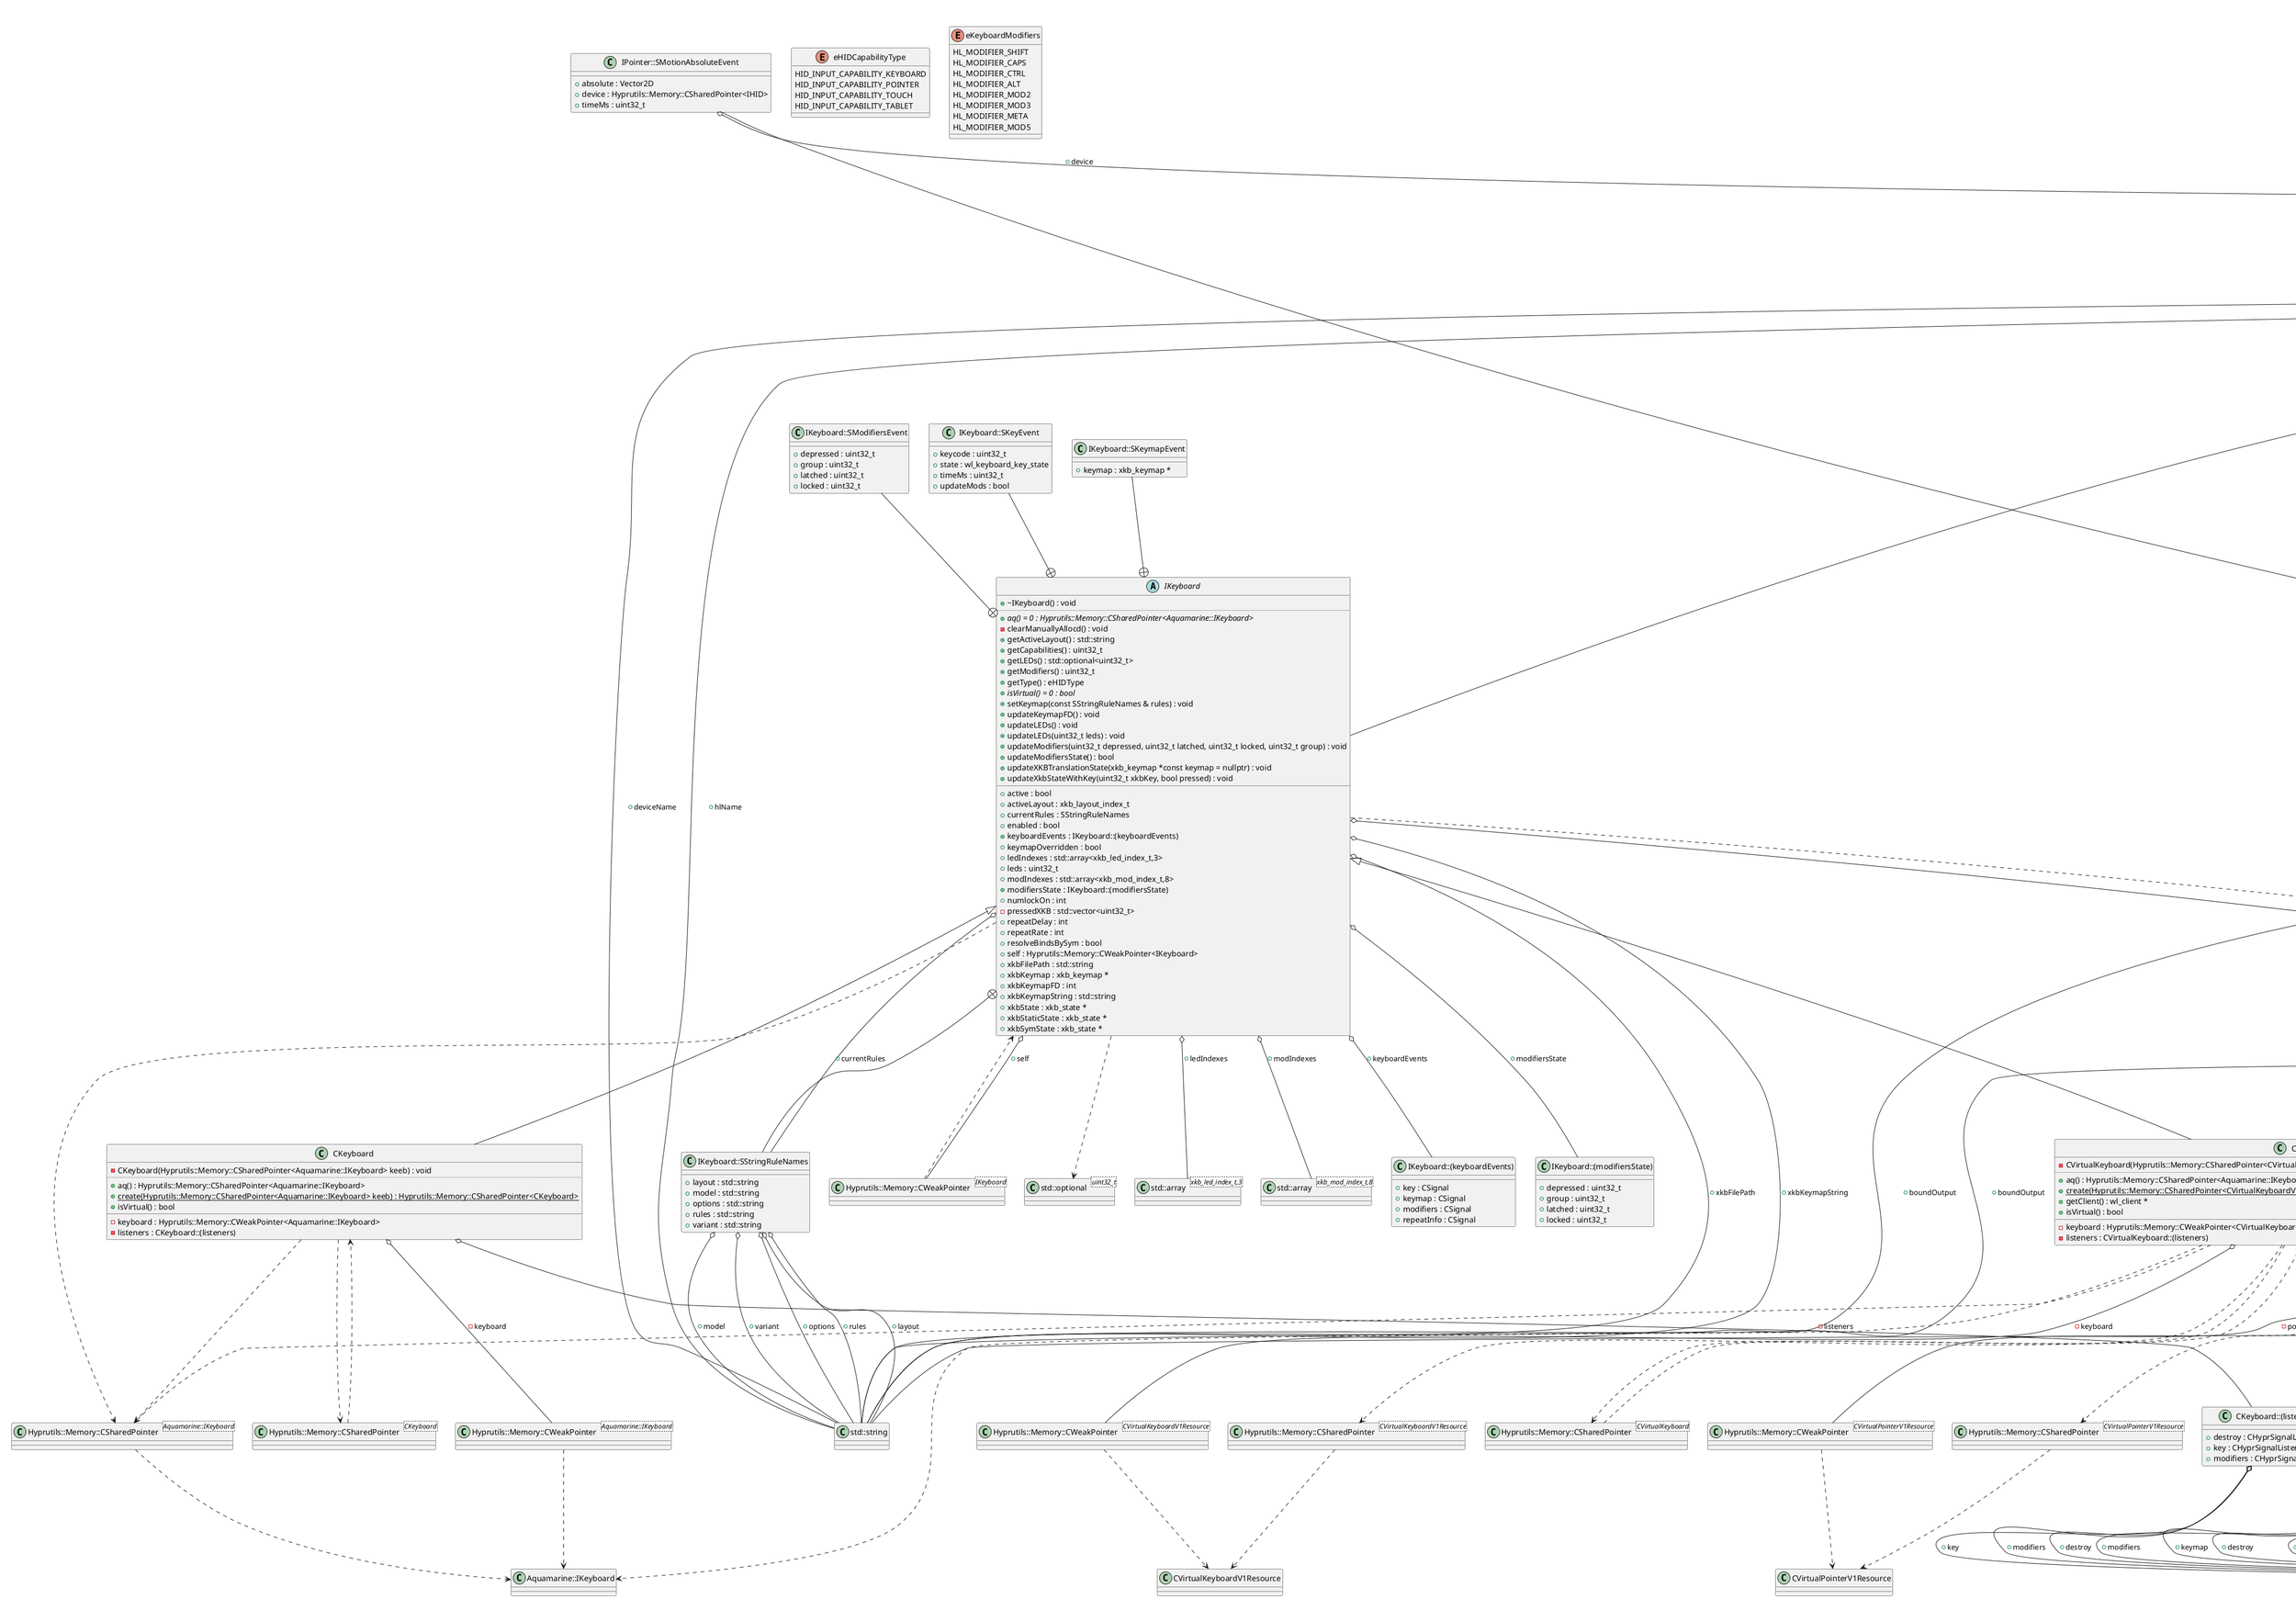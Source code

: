 @startuml
title 'devices' class diagram
class "std::string" as C_0001275076681856179721
class C_0001275076681856179721 [[https://github.com/hyprwm/hyprland/blob/882f7ad7d2bbfc7440d0ccaef93b1cdd78e8e3ff/src/devices/IHID.hpp#L39{basic_string}]] {
__
}
class "std::optional<uint32_t>" as C_0000898191886095368739
class C_0000898191886095368739 [[https://github.com/hyprwm/hyprland/blob/882f7ad7d2bbfc7440d0ccaef93b1cdd78e8e3ff/src/devices/IKeyboard.hpp#L67{optional}]] {
__
}
class "std::array<xkb_led_index_t,3>" as C_0005673402119757569712
class C_0005673402119757569712 [[https://github.com/hyprwm/hyprland/blob/882f7ad7d2bbfc7440d0ccaef93b1cdd78e8e3ff/src/devices/IKeyboard.hpp#L93{array}]] {
__
}
class "std::array<xkb_mod_index_t,8>" as C_0015062413112451760770
class C_0015062413112451760770 [[https://github.com/hyprwm/hyprland/blob/882f7ad7d2bbfc7440d0ccaef93b1cdd78e8e3ff/src/devices/IKeyboard.hpp#L94{array}]] {
__
}
class "std::vector<uint32_t>" as C_0008015409205204797935
class C_0008015409205204797935 [[https://github.com/hyprwm/hyprland/blob/882f7ad7d2bbfc7440d0ccaef93b1cdd78e8e3ff/src/devices/IKeyboard.hpp#L112{vector}]] {
__
}
class "Hyprutils::Memory::CSharedPointer<Aquamarine::IKeyboard>" as C_0004661704182937236832
class C_0004661704182937236832 [[https://github.com/hyprwm/hyprland/blob/882f7ad7d2bbfc7440d0ccaef93b1cdd78e8e3ff/src/devices/IKeyboard.hpp#L29{CSharedPointer}]] {
__
}
class "Hyprutils::Memory::CWeakPointer<IKeyboard>" as C_0014393091202420768440
class C_0014393091202420768440 [[https://github.com/hyprwm/hyprland/blob/882f7ad7d2bbfc7440d0ccaef93b1cdd78e8e3ff/src/devices/IKeyboard.hpp#L107{CWeakPointer}]] {
__
}
class "Hyprutils::Memory::CSharedPointer<Aquamarine::IPointer>" as C_0015820284326490760245
class C_0015820284326490760245 [[https://github.com/hyprwm/hyprland/blob/882f7ad7d2bbfc7440d0ccaef93b1cdd78e8e3ff/src/devices/IPointer.hpp#L17{CSharedPointer}]] {
__
}
class "Hyprutils::Memory::CWeakPointer<IPointer>" as C_0001735957897466356439
class C_0001735957897466356439 [[https://github.com/hyprwm/hyprland/blob/882f7ad7d2bbfc7440d0ccaef93b1cdd78e8e3ff/src/devices/IPointer.hpp#L113{CWeakPointer}]] {
__
}
class "Hyprutils::Memory::CSharedPointer<IHID>" as C_0001990157960437759879
class C_0001990157960437759879 [[https://github.com/hyprwm/hyprland/blob/882f7ad7d2bbfc7440d0ccaef93b1cdd78e8e3ff/src/devices/IPointer.hpp#L28{CSharedPointer}]] {
__
}
class "Hyprutils::Memory::CSharedPointer<Aquamarine::ITouch>" as C_0011833921431372659308
class C_0011833921431372659308 [[https://github.com/hyprwm/hyprland/blob/882f7ad7d2bbfc7440d0ccaef93b1cdd78e8e3ff/src/devices/ITouch.hpp#L14{CSharedPointer}]] {
__
}
class "Hyprutils::Memory::CWeakPointer<ITouch>" as C_0012236701985748748882
class C_0012236701985748748882 [[https://github.com/hyprwm/hyprland/blob/882f7ad7d2bbfc7440d0ccaef93b1cdd78e8e3ff/src/devices/ITouch.hpp#L49{CWeakPointer}]] {
__
}
class "Hyprutils::Memory::CSharedPointer<ITouch>" as C_0000892632483754986791
class C_0000892632483754986791 [[https://github.com/hyprwm/hyprland/blob/882f7ad7d2bbfc7440d0ccaef93b1cdd78e8e3ff/src/devices/ITouch.hpp#L20{CSharedPointer}]] {
__
}
class "Hyprutils::Memory::CSharedPointer<Aquamarine::ITablet>" as C_0013038870531783408284
class C_0013038870531783408284 [[https://github.com/hyprwm/hyprland/blob/882f7ad7d2bbfc7440d0ccaef93b1cdd78e8e3ff/src/devices/Tablet.hpp#L22{CSharedPointer}]] {
__
}
class "Hyprutils::Memory::CSharedPointer<CTablet>" as C_0005083223502292998960
class C_0005083223502292998960 [[https://github.com/hyprwm/hyprland/blob/882f7ad7d2bbfc7440d0ccaef93b1cdd78e8e3ff/src/devices/Tablet.hpp#L22{CSharedPointer}]] {
__
}
class "Hyprutils::Memory::CWeakPointer<CTablet>" as C_0001751427446227243401
class C_0001751427446227243401 [[https://github.com/hyprwm/hyprland/blob/882f7ad7d2bbfc7440d0ccaef93b1cdd78e8e3ff/src/devices/Tablet.hpp#L91{CWeakPointer}]] {
__
}
class "Hyprutils::Memory::CWeakPointer<Aquamarine::ITablet>" as C_0017461530633711767682
class C_0017461530633711767682 [[https://github.com/hyprwm/hyprland/blob/882f7ad7d2bbfc7440d0ccaef93b1cdd78e8e3ff/src/devices/Tablet.hpp#L102{CWeakPointer}]] {
__
}
class "Hyprutils::Memory::CSharedPointer<Aquamarine::ITabletTool>" as C_0016474060693169170140
class C_0016474060693169170140 [[https://github.com/hyprwm/hyprland/blob/882f7ad7d2bbfc7440d0ccaef93b1cdd78e8e3ff/src/devices/Tablet.hpp#L42{CSharedPointer}]] {
__
}
class "Hyprutils::Memory::CSharedPointer<Hyprutils::Signal::CSignalListener>" as C_0000478166065576104179
class C_0000478166065576104179 [[https://github.com/hyprwm/hyprland/blob/882f7ad7d2bbfc7440d0ccaef93b1cdd78e8e3ff/src/devices/Tablet.hpp#L105{CSharedPointer}]] {
__
}
class "Hyprutils::Memory::CSharedPointer<Aquamarine::ITabletPad>" as C_0005533392936765536941
class C_0005533392936765536941 [[https://github.com/hyprwm/hyprland/blob/882f7ad7d2bbfc7440d0ccaef93b1cdd78e8e3ff/src/devices/Tablet.hpp#L115{CSharedPointer}]] {
__
}
class "Hyprutils::Memory::CSharedPointer<CTabletPad>" as C_0016866148646157290074
class C_0016866148646157290074 [[https://github.com/hyprwm/hyprland/blob/882f7ad7d2bbfc7440d0ccaef93b1cdd78e8e3ff/src/devices/Tablet.hpp#L115{CSharedPointer}]] {
__
}
class "Hyprutils::Memory::CWeakPointer<CTabletPad>" as C_0014892291892575573226
class C_0014892291892575573226 [[https://github.com/hyprwm/hyprland/blob/882f7ad7d2bbfc7440d0ccaef93b1cdd78e8e3ff/src/devices/Tablet.hpp#L153{CWeakPointer}]] {
__
}
class "Hyprutils::Memory::CWeakPointer<CTabletTool>" as C_0009815044891142174476
class C_0009815044891142174476 [[https://github.com/hyprwm/hyprland/blob/882f7ad7d2bbfc7440d0ccaef93b1cdd78e8e3ff/src/devices/Tablet.hpp#L154{CWeakPointer}]] {
__
}
class "Hyprutils::Memory::CWeakPointer<Aquamarine::ITabletPad>" as C_0005358238378651071746
class C_0005358238378651071746 [[https://github.com/hyprwm/hyprland/blob/882f7ad7d2bbfc7440d0ccaef93b1cdd78e8e3ff/src/devices/Tablet.hpp#L159{CWeakPointer}]] {
__
}
class "Hyprutils::Memory::CSharedPointer<CTabletTool>" as C_0009298558725690555506
class C_0009298558725690555506 [[https://github.com/hyprwm/hyprland/blob/882f7ad7d2bbfc7440d0ccaef93b1cdd78e8e3ff/src/devices/Tablet.hpp#L172{CSharedPointer}]] {
__
}
class "Hyprutils::Memory::CSharedPointer<CWLSurfaceResource>" as C_0016047526047732758281
class C_0016047526047732758281 [[https://github.com/hyprwm/hyprland/blob/882f7ad7d2bbfc7440d0ccaef93b1cdd78e8e3ff/src/devices/Tablet.hpp#L198{CSharedPointer}]] {
__
}
class "Hyprutils::Memory::CWeakPointer<CWLSurfaceResource>" as C_0013813994206782077379
class C_0013813994206782077379 [[https://github.com/hyprwm/hyprland/blob/882f7ad7d2bbfc7440d0ccaef93b1cdd78e8e3ff/src/devices/Tablet.hpp#L213{CWeakPointer}]] {
__
}
class "Hyprutils::Memory::CWeakPointer<Aquamarine::ITabletTool>" as C_0006362566050637177021
class C_0006362566050637177021 [[https://github.com/hyprwm/hyprland/blob/882f7ad7d2bbfc7440d0ccaef93b1cdd78e8e3ff/src/devices/Tablet.hpp#L214{CWeakPointer}]] {
__
}
class "Hyprutils::Memory::CSharedPointer<CMouse>" as C_0006840115582030830426
class C_0006840115582030830426 [[https://github.com/hyprwm/hyprland/blob/882f7ad7d2bbfc7440d0ccaef93b1cdd78e8e3ff/src/devices/Mouse.hpp#L7{CSharedPointer}]] {
__
}
class "Hyprutils::Memory::CWeakPointer<Aquamarine::IPointer>" as C_0004568408393877723849
class C_0004568408393877723849 [[https://github.com/hyprwm/hyprland/blob/882f7ad7d2bbfc7440d0ccaef93b1cdd78e8e3ff/src/devices/Mouse.hpp#L15{CWeakPointer}]] {
__
}
class "Hyprutils::Memory::CSharedPointer<CVirtualPointerV1Resource>" as C_0010540073930049167575
class C_0010540073930049167575 [[https://github.com/hyprwm/hyprland/blob/882f7ad7d2bbfc7440d0ccaef93b1cdd78e8e3ff/src/devices/VirtualPointer.hpp#L9{CSharedPointer}]] {
__
}
class "Hyprutils::Memory::CSharedPointer<CVirtualPointer>" as C_0011307816158233978916
class C_0011307816158233978916 [[https://github.com/hyprwm/hyprland/blob/882f7ad7d2bbfc7440d0ccaef93b1cdd78e8e3ff/src/devices/VirtualPointer.hpp#L9{CSharedPointer}]] {
__
}
class "Hyprutils::Memory::CWeakPointer<CVirtualPointerV1Resource>" as C_0012455629272020353986
class C_0012455629272020353986 [[https://github.com/hyprwm/hyprland/blob/882f7ad7d2bbfc7440d0ccaef93b1cdd78e8e3ff/src/devices/VirtualPointer.hpp#L17{CWeakPointer}]] {
__
}
class "Hyprutils::Memory::CSharedPointer<CVirtualKeyboardV1Resource>" as C_0017223518207387757750
class C_0017223518207387757750 [[https://github.com/hyprwm/hyprland/blob/882f7ad7d2bbfc7440d0ccaef93b1cdd78e8e3ff/src/devices/VirtualKeyboard.hpp#L9{CSharedPointer}]] {
__
}
class "Hyprutils::Memory::CSharedPointer<CVirtualKeyboard>" as C_0001919576692746128658
class C_0001919576692746128658 [[https://github.com/hyprwm/hyprland/blob/882f7ad7d2bbfc7440d0ccaef93b1cdd78e8e3ff/src/devices/VirtualKeyboard.hpp#L9{CSharedPointer}]] {
__
}
class "Hyprutils::Memory::CWeakPointer<CVirtualKeyboardV1Resource>" as C_0001125654309676664534
class C_0001125654309676664534 [[https://github.com/hyprwm/hyprland/blob/882f7ad7d2bbfc7440d0ccaef93b1cdd78e8e3ff/src/devices/VirtualKeyboard.hpp#L19{CWeakPointer}]] {
__
}
class "Hyprutils::Memory::CSharedPointer<CTouchDevice>" as C_0006345884138793198313
class C_0006345884138793198313 [[https://github.com/hyprwm/hyprland/blob/882f7ad7d2bbfc7440d0ccaef93b1cdd78e8e3ff/src/devices/TouchDevice.hpp#L7{CSharedPointer}]] {
__
}
class "Hyprutils::Memory::CWeakPointer<Aquamarine::ITouch>" as C_0003705915036416427530
class C_0003705915036416427530 [[https://github.com/hyprwm/hyprland/blob/882f7ad7d2bbfc7440d0ccaef93b1cdd78e8e3ff/src/devices/TouchDevice.hpp#L15{CWeakPointer}]] {
__
}
class "Hyprutils::Memory::CSharedPointer<CKeyboard>" as C_0006897431195885159774
class C_0006897431195885159774 [[https://github.com/hyprwm/hyprland/blob/882f7ad7d2bbfc7440d0ccaef93b1cdd78e8e3ff/src/devices/Keyboard.hpp#L7{CSharedPointer}]] {
__
}
class "Hyprutils::Memory::CWeakPointer<Aquamarine::IKeyboard>" as C_0006435635445503271003
class C_0006435635445503271003 [[https://github.com/hyprwm/hyprland/blob/882f7ad7d2bbfc7440d0ccaef93b1cdd78e8e3ff/src/devices/Keyboard.hpp#L15{CWeakPointer}]] {
__
}
enum "eHIDCapabilityType" as C_0004125778709832420654
enum C_0004125778709832420654 [[https://github.com/hyprwm/hyprland/blob/882f7ad7d2bbfc7440d0ccaef93b1cdd78e8e3ff/src/devices/IHID.hpp#L7{eHIDCapabilityType}]] {
HID_INPUT_CAPABILITY_KEYBOARD
HID_INPUT_CAPABILITY_POINTER
HID_INPUT_CAPABILITY_TOUCH
HID_INPUT_CAPABILITY_TABLET
}
enum "eHIDType" as C_0009778377899534969462
enum C_0009778377899534969462 [[https://github.com/hyprwm/hyprland/blob/882f7ad7d2bbfc7440d0ccaef93b1cdd78e8e3ff/src/devices/IHID.hpp#L14{eHIDType}]] {
HID_TYPE_UNKNOWN
HID_TYPE_POINTER
HID_TYPE_KEYBOARD
HID_TYPE_TOUCH
HID_TYPE_TABLET
HID_TYPE_TABLET_TOOL
HID_TYPE_TABLET_PAD
}
abstract "IHID" as C_0008108244697670701213
abstract C_0008108244697670701213 [[https://github.com/hyprwm/hyprland/blob/882f7ad7d2bbfc7440d0ccaef93b1cdd78e8e3ff/src/devices/IHID.hpp#L28{IHID}]] {
+~IHID() constexpr = default : void [[[https://github.com/hyprwm/hyprland/blob/882f7ad7d2bbfc7440d0ccaef93b1cdd78e8e3ff/src/devices/IHID.hpp#L30{~IHID}]]]
..
{abstract} +getCapabilities() = 0 : uint32_t [[[https://github.com/hyprwm/hyprland/blob/882f7ad7d2bbfc7440d0ccaef93b1cdd78e8e3ff/src/devices/IHID.hpp#L32{getCapabilities}]]]
+getType() : eHIDType [[[https://github.com/hyprwm/hyprland/blob/882f7ad7d2bbfc7440d0ccaef93b1cdd78e8e3ff/src/devices/IHID.hpp#L33{getType}]]]
__
+deviceName : std::string [[[https://github.com/hyprwm/hyprland/blob/882f7ad7d2bbfc7440d0ccaef93b1cdd78e8e3ff/src/devices/IHID.hpp#L39{deviceName}]]]
+events : IHID::(events) [[[https://github.com/hyprwm/hyprland/blob/882f7ad7d2bbfc7440d0ccaef93b1cdd78e8e3ff/src/devices/IHID.hpp#L37{events}]]]
+hlName : std::string [[[https://github.com/hyprwm/hyprland/blob/882f7ad7d2bbfc7440d0ccaef93b1cdd78e8e3ff/src/devices/IHID.hpp#L39{hlName}]]]
}
class "IHID::(events)" as C_0007393976117054794890
class C_0007393976117054794890 [[https://github.com/hyprwm/hyprland/blob/882f7ad7d2bbfc7440d0ccaef93b1cdd78e8e3ff/src/devices/IHID.hpp#L35{IHID::(events)}]] {
__
+destroy : CSignal [[[https://github.com/hyprwm/hyprland/blob/882f7ad7d2bbfc7440d0ccaef93b1cdd78e8e3ff/src/devices/IHID.hpp#L36{destroy}]]]
}
class "Aquamarine::ITouch" as C_0001032940547525056690
class C_0001032940547525056690 [[https://github.com/hyprwm/hyprland/blob/882f7ad7d2bbfc7440d0ccaef93b1cdd78e8e3ff/src/devices/ITouch.hpp#L7{ITouch}]] {
__
}
class "Aquamarine::ITabletPad" as C_0002789924801818445559
class C_0002789924801818445559 [[https://github.com/hyprwm/hyprland/blob/882f7ad7d2bbfc7440d0ccaef93b1cdd78e8e3ff/src/devices/Tablet.hpp#L9{ITabletPad}]] {
__
}
class "Aquamarine::ITabletTool" as C_0004097764483629962579
class C_0004097764483629962579 [[https://github.com/hyprwm/hyprland/blob/882f7ad7d2bbfc7440d0ccaef93b1cdd78e8e3ff/src/devices/Tablet.hpp#L8{ITabletTool}]] {
__
}
class "Aquamarine::IPointer" as C_0011721239745489772658
class C_0011721239745489772658 [[https://github.com/hyprwm/hyprland/blob/882f7ad7d2bbfc7440d0ccaef93b1cdd78e8e3ff/src/devices/IPointer.hpp#L7{IPointer}]] {
__
}
class "Aquamarine::ITablet" as C_0014117734240297805086
class C_0014117734240297805086 [[https://github.com/hyprwm/hyprland/blob/882f7ad7d2bbfc7440d0ccaef93b1cdd78e8e3ff/src/devices/Tablet.hpp#L7{ITablet}]] {
__
}
class "Aquamarine::IKeyboard" as C_0014720696412672559106
class C_0014720696412672559106 [[https://github.com/hyprwm/hyprland/blob/882f7ad7d2bbfc7440d0ccaef93b1cdd78e8e3ff/src/devices/IKeyboard.hpp#L10{IKeyboard}]] {
__
}
enum "eKeyboardModifiers" as C_0017257441606947543849
enum C_0017257441606947543849 [[https://github.com/hyprwm/hyprland/blob/882f7ad7d2bbfc7440d0ccaef93b1cdd78e8e3ff/src/devices/IKeyboard.hpp#L12{eKeyboardModifiers}]] {
HL_MODIFIER_SHIFT
HL_MODIFIER_CAPS
HL_MODIFIER_CTRL
HL_MODIFIER_ALT
HL_MODIFIER_MOD2
HL_MODIFIER_MOD3
HL_MODIFIER_META
HL_MODIFIER_MOD5
}
abstract "IKeyboard" as C_0009229852638838547581
abstract C_0009229852638838547581 [[https://github.com/hyprwm/hyprland/blob/882f7ad7d2bbfc7440d0ccaef93b1cdd78e8e3ff/src/devices/IKeyboard.hpp#L23{IKeyboard}]] {
+~IKeyboard() : void [[[https://github.com/hyprwm/hyprland/blob/882f7ad7d2bbfc7440d0ccaef93b1cdd78e8e3ff/src/devices/IKeyboard.hpp#L25{~IKeyboard}]]]
..
{abstract} +aq() = 0 : Hyprutils::Memory::CSharedPointer<Aquamarine::IKeyboard> [[[https://github.com/hyprwm/hyprland/blob/882f7ad7d2bbfc7440d0ccaef93b1cdd78e8e3ff/src/devices/IKeyboard.hpp#L29{aq}]]]
-clearManuallyAllocd() : void [[[https://github.com/hyprwm/hyprland/blob/882f7ad7d2bbfc7440d0ccaef93b1cdd78e8e3ff/src/devices/IKeyboard.hpp#L110{clearManuallyAllocd}]]]
+getActiveLayout() : std::string [[[https://github.com/hyprwm/hyprland/blob/882f7ad7d2bbfc7440d0ccaef93b1cdd78e8e3ff/src/devices/IKeyboard.hpp#L66{getActiveLayout}]]]
+getCapabilities() : uint32_t [[[https://github.com/hyprwm/hyprland/blob/882f7ad7d2bbfc7440d0ccaef93b1cdd78e8e3ff/src/devices/IKeyboard.hpp#L26{getCapabilities}]]]
+getLEDs() : std::optional<uint32_t> [[[https://github.com/hyprwm/hyprland/blob/882f7ad7d2bbfc7440d0ccaef93b1cdd78e8e3ff/src/devices/IKeyboard.hpp#L67{getLEDs}]]]
+getModifiers() : uint32_t [[[https://github.com/hyprwm/hyprland/blob/882f7ad7d2bbfc7440d0ccaef93b1cdd78e8e3ff/src/devices/IKeyboard.hpp#L70{getModifiers}]]]
+getType() : eHIDType [[[https://github.com/hyprwm/hyprland/blob/882f7ad7d2bbfc7440d0ccaef93b1cdd78e8e3ff/src/devices/IKeyboard.hpp#L27{getType}]]]
{abstract} +isVirtual() = 0 : bool [[[https://github.com/hyprwm/hyprland/blob/882f7ad7d2bbfc7440d0ccaef93b1cdd78e8e3ff/src/devices/IKeyboard.hpp#L28{isVirtual}]]]
+setKeymap(const SStringRuleNames & rules) : void [[[https://github.com/hyprwm/hyprland/blob/882f7ad7d2bbfc7440d0ccaef93b1cdd78e8e3ff/src/devices/IKeyboard.hpp#L64{setKeymap}]]]
+updateKeymapFD() : void [[[https://github.com/hyprwm/hyprland/blob/882f7ad7d2bbfc7440d0ccaef93b1cdd78e8e3ff/src/devices/IKeyboard.hpp#L74{updateKeymapFD}]]]
+updateLEDs() : void [[[https://github.com/hyprwm/hyprland/blob/882f7ad7d2bbfc7440d0ccaef93b1cdd78e8e3ff/src/devices/IKeyboard.hpp#L68{updateLEDs}]]]
+updateLEDs(uint32_t leds) : void [[[https://github.com/hyprwm/hyprland/blob/882f7ad7d2bbfc7440d0ccaef93b1cdd78e8e3ff/src/devices/IKeyboard.hpp#L69{updateLEDs}]]]
+updateModifiers(uint32_t depressed, uint32_t latched, uint32_t locked, uint32_t group) : void [[[https://github.com/hyprwm/hyprland/blob/882f7ad7d2bbfc7440d0ccaef93b1cdd78e8e3ff/src/devices/IKeyboard.hpp#L71{updateModifiers}]]]
+updateModifiersState() : bool [[[https://github.com/hyprwm/hyprland/blob/882f7ad7d2bbfc7440d0ccaef93b1cdd78e8e3ff/src/devices/IKeyboard.hpp#L72{updateModifiersState}]]]
+updateXKBTranslationState(xkb_keymap *const keymap = nullptr) : void [[[https://github.com/hyprwm/hyprland/blob/882f7ad7d2bbfc7440d0ccaef93b1cdd78e8e3ff/src/devices/IKeyboard.hpp#L65{updateXKBTranslationState}]]]
+updateXkbStateWithKey(uint32_t xkbKey, bool pressed) : void [[[https://github.com/hyprwm/hyprland/blob/882f7ad7d2bbfc7440d0ccaef93b1cdd78e8e3ff/src/devices/IKeyboard.hpp#L73{updateXkbStateWithKey}]]]
__
+active : bool [[[https://github.com/hyprwm/hyprland/blob/882f7ad7d2bbfc7440d0ccaef93b1cdd78e8e3ff/src/devices/IKeyboard.hpp#L76{active}]]]
+activeLayout : xkb_layout_index_t [[[https://github.com/hyprwm/hyprland/blob/882f7ad7d2bbfc7440d0ccaef93b1cdd78e8e3ff/src/devices/IKeyboard.hpp#L84{activeLayout}]]]
+currentRules : SStringRuleNames [[[https://github.com/hyprwm/hyprland/blob/882f7ad7d2bbfc7440d0ccaef93b1cdd78e8e3ff/src/devices/IKeyboard.hpp#L101{currentRules}]]]
+enabled : bool [[[https://github.com/hyprwm/hyprland/blob/882f7ad7d2bbfc7440d0ccaef93b1cdd78e8e3ff/src/devices/IKeyboard.hpp#L77{enabled}]]]
+keyboardEvents : IKeyboard::(keyboardEvents) [[[https://github.com/hyprwm/hyprland/blob/882f7ad7d2bbfc7440d0ccaef93b1cdd78e8e3ff/src/devices/IKeyboard.hpp#L54{keyboardEvents}]]]
+keymapOverridden : bool [[[https://github.com/hyprwm/hyprland/blob/882f7ad7d2bbfc7440d0ccaef93b1cdd78e8e3ff/src/devices/IKeyboard.hpp#L82{keymapOverridden}]]]
+ledIndexes : std::array<xkb_led_index_t,3> [[[https://github.com/hyprwm/hyprland/blob/882f7ad7d2bbfc7440d0ccaef93b1cdd78e8e3ff/src/devices/IKeyboard.hpp#L93{ledIndexes}]]]
+leds : uint32_t [[[https://github.com/hyprwm/hyprland/blob/882f7ad7d2bbfc7440d0ccaef93b1cdd78e8e3ff/src/devices/IKeyboard.hpp#L95{leds}]]]
+modIndexes : std::array<xkb_mod_index_t,8> [[[https://github.com/hyprwm/hyprland/blob/882f7ad7d2bbfc7440d0ccaef93b1cdd78e8e3ff/src/devices/IKeyboard.hpp#L94{modIndexes}]]]
+modifiersState : IKeyboard::(modifiersState) [[[https://github.com/hyprwm/hyprland/blob/882f7ad7d2bbfc7440d0ccaef93b1cdd78e8e3ff/src/devices/IKeyboard.hpp#L91{modifiersState}]]]
+numlockOn : int [[[https://github.com/hyprwm/hyprland/blob/882f7ad7d2bbfc7440d0ccaef93b1cdd78e8e3ff/src/devices/IKeyboard.hpp#L104{numlockOn}]]]
-pressedXKB : std::vector<uint32_t> [[[https://github.com/hyprwm/hyprland/blob/882f7ad7d2bbfc7440d0ccaef93b1cdd78e8e3ff/src/devices/IKeyboard.hpp#L112{pressedXKB}]]]
+repeatDelay : int [[[https://github.com/hyprwm/hyprland/blob/882f7ad7d2bbfc7440d0ccaef93b1cdd78e8e3ff/src/devices/IKeyboard.hpp#L103{repeatDelay}]]]
+repeatRate : int [[[https://github.com/hyprwm/hyprland/blob/882f7ad7d2bbfc7440d0ccaef93b1cdd78e8e3ff/src/devices/IKeyboard.hpp#L102{repeatRate}]]]
+resolveBindsBySym : bool [[[https://github.com/hyprwm/hyprland/blob/882f7ad7d2bbfc7440d0ccaef93b1cdd78e8e3ff/src/devices/IKeyboard.hpp#L105{resolveBindsBySym}]]]
+self : Hyprutils::Memory::CWeakPointer<IKeyboard> [[[https://github.com/hyprwm/hyprland/blob/882f7ad7d2bbfc7440d0ccaef93b1cdd78e8e3ff/src/devices/IKeyboard.hpp#L107{self}]]]
+xkbFilePath : std::string [[[https://github.com/hyprwm/hyprland/blob/882f7ad7d2bbfc7440d0ccaef93b1cdd78e8e3ff/src/devices/IKeyboard.hpp#L97{xkbFilePath}]]]
+xkbKeymap : xkb_keymap * [[[https://github.com/hyprwm/hyprland/blob/882f7ad7d2bbfc7440d0ccaef93b1cdd78e8e3ff/src/devices/IKeyboard.hpp#L87{xkbKeymap}]]]
+xkbKeymapFD : int [[[https://github.com/hyprwm/hyprland/blob/882f7ad7d2bbfc7440d0ccaef93b1cdd78e8e3ff/src/devices/IKeyboard.hpp#L99{xkbKeymapFD}]]]
+xkbKeymapString : std::string [[[https://github.com/hyprwm/hyprland/blob/882f7ad7d2bbfc7440d0ccaef93b1cdd78e8e3ff/src/devices/IKeyboard.hpp#L98{xkbKeymapString}]]]
+xkbState : xkb_state * [[[https://github.com/hyprwm/hyprland/blob/882f7ad7d2bbfc7440d0ccaef93b1cdd78e8e3ff/src/devices/IKeyboard.hpp#L85{xkbState}]]]
+xkbStaticState : xkb_state * [[[https://github.com/hyprwm/hyprland/blob/882f7ad7d2bbfc7440d0ccaef93b1cdd78e8e3ff/src/devices/IKeyboard.hpp#L85{xkbStaticState}]]]
+xkbSymState : xkb_state * [[[https://github.com/hyprwm/hyprland/blob/882f7ad7d2bbfc7440d0ccaef93b1cdd78e8e3ff/src/devices/IKeyboard.hpp#L86{xkbSymState}]]]
}
class "IKeyboard::SKeyEvent" as C_0015000644700542385150
class C_0015000644700542385150 [[https://github.com/hyprwm/hyprland/blob/882f7ad7d2bbfc7440d0ccaef93b1cdd78e8e3ff/src/devices/IKeyboard.hpp#L31{IKeyboard::SKeyEvent}]] {
__
+keycode : uint32_t [[[https://github.com/hyprwm/hyprland/blob/882f7ad7d2bbfc7440d0ccaef93b1cdd78e8e3ff/src/devices/IKeyboard.hpp#L33{keycode}]]]
+state : wl_keyboard_key_state [[[https://github.com/hyprwm/hyprland/blob/882f7ad7d2bbfc7440d0ccaef93b1cdd78e8e3ff/src/devices/IKeyboard.hpp#L35{state}]]]
+timeMs : uint32_t [[[https://github.com/hyprwm/hyprland/blob/882f7ad7d2bbfc7440d0ccaef93b1cdd78e8e3ff/src/devices/IKeyboard.hpp#L32{timeMs}]]]
+updateMods : bool [[[https://github.com/hyprwm/hyprland/blob/882f7ad7d2bbfc7440d0ccaef93b1cdd78e8e3ff/src/devices/IKeyboard.hpp#L34{updateMods}]]]
}
class "IKeyboard::SKeymapEvent" as C_0004954729568864757813
class C_0004954729568864757813 [[https://github.com/hyprwm/hyprland/blob/882f7ad7d2bbfc7440d0ccaef93b1cdd78e8e3ff/src/devices/IKeyboard.hpp#L38{IKeyboard::SKeymapEvent}]] {
__
+keymap : xkb_keymap * [[[https://github.com/hyprwm/hyprland/blob/882f7ad7d2bbfc7440d0ccaef93b1cdd78e8e3ff/src/devices/IKeyboard.hpp#L39{keymap}]]]
}
class "IKeyboard::SModifiersEvent" as C_0012138688994403476557
class C_0012138688994403476557 [[https://github.com/hyprwm/hyprland/blob/882f7ad7d2bbfc7440d0ccaef93b1cdd78e8e3ff/src/devices/IKeyboard.hpp#L42{IKeyboard::SModifiersEvent}]] {
__
+depressed : uint32_t [[[https://github.com/hyprwm/hyprland/blob/882f7ad7d2bbfc7440d0ccaef93b1cdd78e8e3ff/src/devices/IKeyboard.hpp#L43{depressed}]]]
+group : uint32_t [[[https://github.com/hyprwm/hyprland/blob/882f7ad7d2bbfc7440d0ccaef93b1cdd78e8e3ff/src/devices/IKeyboard.hpp#L46{group}]]]
+latched : uint32_t [[[https://github.com/hyprwm/hyprland/blob/882f7ad7d2bbfc7440d0ccaef93b1cdd78e8e3ff/src/devices/IKeyboard.hpp#L44{latched}]]]
+locked : uint32_t [[[https://github.com/hyprwm/hyprland/blob/882f7ad7d2bbfc7440d0ccaef93b1cdd78e8e3ff/src/devices/IKeyboard.hpp#L45{locked}]]]
}
class "IKeyboard::(keyboardEvents)" as C_0015430364861205751166
class C_0015430364861205751166 [[https://github.com/hyprwm/hyprland/blob/882f7ad7d2bbfc7440d0ccaef93b1cdd78e8e3ff/src/devices/IKeyboard.hpp#L49{IKeyboard::(keyboardEvents)}]] {
__
+key : CSignal [[[https://github.com/hyprwm/hyprland/blob/882f7ad7d2bbfc7440d0ccaef93b1cdd78e8e3ff/src/devices/IKeyboard.hpp#L50{key}]]]
+keymap : CSignal [[[https://github.com/hyprwm/hyprland/blob/882f7ad7d2bbfc7440d0ccaef93b1cdd78e8e3ff/src/devices/IKeyboard.hpp#L52{keymap}]]]
+modifiers : CSignal [[[https://github.com/hyprwm/hyprland/blob/882f7ad7d2bbfc7440d0ccaef93b1cdd78e8e3ff/src/devices/IKeyboard.hpp#L51{modifiers}]]]
+repeatInfo : CSignal [[[https://github.com/hyprwm/hyprland/blob/882f7ad7d2bbfc7440d0ccaef93b1cdd78e8e3ff/src/devices/IKeyboard.hpp#L53{repeatInfo}]]]
}
class "IKeyboard::SStringRuleNames" as C_0015992990781449846549
class C_0015992990781449846549 [[https://github.com/hyprwm/hyprland/blob/882f7ad7d2bbfc7440d0ccaef93b1cdd78e8e3ff/src/devices/IKeyboard.hpp#L56{IKeyboard::SStringRuleNames}]] {
__
+layout : std::string [[[https://github.com/hyprwm/hyprland/blob/882f7ad7d2bbfc7440d0ccaef93b1cdd78e8e3ff/src/devices/IKeyboard.hpp#L57{layout}]]]
+model : std::string [[[https://github.com/hyprwm/hyprland/blob/882f7ad7d2bbfc7440d0ccaef93b1cdd78e8e3ff/src/devices/IKeyboard.hpp#L58{model}]]]
+options : std::string [[[https://github.com/hyprwm/hyprland/blob/882f7ad7d2bbfc7440d0ccaef93b1cdd78e8e3ff/src/devices/IKeyboard.hpp#L60{options}]]]
+rules : std::string [[[https://github.com/hyprwm/hyprland/blob/882f7ad7d2bbfc7440d0ccaef93b1cdd78e8e3ff/src/devices/IKeyboard.hpp#L61{rules}]]]
+variant : std::string [[[https://github.com/hyprwm/hyprland/blob/882f7ad7d2bbfc7440d0ccaef93b1cdd78e8e3ff/src/devices/IKeyboard.hpp#L59{variant}]]]
}
class "IKeyboard::(modifiersState)" as C_0002244172270505811104
class C_0002244172270505811104 [[https://github.com/hyprwm/hyprland/blob/882f7ad7d2bbfc7440d0ccaef93b1cdd78e8e3ff/src/devices/IKeyboard.hpp#L89{IKeyboard::(modifiersState)}]] {
__
+depressed : uint32_t [[[https://github.com/hyprwm/hyprland/blob/882f7ad7d2bbfc7440d0ccaef93b1cdd78e8e3ff/src/devices/IKeyboard.hpp#L90{depressed}]]]
+group : uint32_t [[[https://github.com/hyprwm/hyprland/blob/882f7ad7d2bbfc7440d0ccaef93b1cdd78e8e3ff/src/devices/IKeyboard.hpp#L90{group}]]]
+latched : uint32_t [[[https://github.com/hyprwm/hyprland/blob/882f7ad7d2bbfc7440d0ccaef93b1cdd78e8e3ff/src/devices/IKeyboard.hpp#L90{latched}]]]
+locked : uint32_t [[[https://github.com/hyprwm/hyprland/blob/882f7ad7d2bbfc7440d0ccaef93b1cdd78e8e3ff/src/devices/IKeyboard.hpp#L90{locked}]]]
}
abstract "IPointer" as C_0005946608803782582947
abstract C_0005946608803782582947 [[https://github.com/hyprwm/hyprland/blob/882f7ad7d2bbfc7440d0ccaef93b1cdd78e8e3ff/src/devices/IPointer.hpp#L12{IPointer}]] {
{abstract} +aq() = 0 : Hyprutils::Memory::CSharedPointer<Aquamarine::IPointer> [[[https://github.com/hyprwm/hyprland/blob/882f7ad7d2bbfc7440d0ccaef93b1cdd78e8e3ff/src/devices/IPointer.hpp#L17{aq}]]]
+getCapabilities() : uint32_t [[[https://github.com/hyprwm/hyprland/blob/882f7ad7d2bbfc7440d0ccaef93b1cdd78e8e3ff/src/devices/IPointer.hpp#L14{getCapabilities}]]]
+getType() : eHIDType [[[https://github.com/hyprwm/hyprland/blob/882f7ad7d2bbfc7440d0ccaef93b1cdd78e8e3ff/src/devices/IPointer.hpp#L15{getType}]]]
{abstract} +isVirtual() = 0 : bool [[[https://github.com/hyprwm/hyprland/blob/882f7ad7d2bbfc7440d0ccaef93b1cdd78e8e3ff/src/devices/IPointer.hpp#L16{isVirtual}]]]
__
+boundOutput : std::string [[[https://github.com/hyprwm/hyprland/blob/882f7ad7d2bbfc7440d0ccaef93b1cdd78e8e3ff/src/devices/IPointer.hpp#L111{boundOutput}]]]
+connected : bool [[[https://github.com/hyprwm/hyprland/blob/882f7ad7d2bbfc7440d0ccaef93b1cdd78e8e3ff/src/devices/IPointer.hpp#L110{connected}]]]
+pointerEvents : IPointer::(pointerEvents) [[[https://github.com/hyprwm/hyprland/blob/882f7ad7d2bbfc7440d0ccaef93b1cdd78e8e3ff/src/devices/IPointer.hpp#L108{pointerEvents}]]]
+self : Hyprutils::Memory::CWeakPointer<IPointer> [[[https://github.com/hyprwm/hyprland/blob/882f7ad7d2bbfc7440d0ccaef93b1cdd78e8e3ff/src/devices/IPointer.hpp#L113{self}]]]
}
class "IPointer::SMotionEvent" as C_0017598346759540314414
class C_0017598346759540314414 [[https://github.com/hyprwm/hyprland/blob/882f7ad7d2bbfc7440d0ccaef93b1cdd78e8e3ff/src/devices/IPointer.hpp#L19{IPointer::SMotionEvent}]] {
__
+delta : Vector2D [[[https://github.com/hyprwm/hyprland/blob/882f7ad7d2bbfc7440d0ccaef93b1cdd78e8e3ff/src/devices/IPointer.hpp#L21{delta}]]]
+mouse : bool [[[https://github.com/hyprwm/hyprland/blob/882f7ad7d2bbfc7440d0ccaef93b1cdd78e8e3ff/src/devices/IPointer.hpp#L22{mouse}]]]
+timeMs : uint32_t [[[https://github.com/hyprwm/hyprland/blob/882f7ad7d2bbfc7440d0ccaef93b1cdd78e8e3ff/src/devices/IPointer.hpp#L20{timeMs}]]]
+unaccel : Vector2D [[[https://github.com/hyprwm/hyprland/blob/882f7ad7d2bbfc7440d0ccaef93b1cdd78e8e3ff/src/devices/IPointer.hpp#L21{unaccel}]]]
}
class "IPointer::SMotionAbsoluteEvent" as C_0013948581689598022161
class C_0013948581689598022161 [[https://github.com/hyprwm/hyprland/blob/882f7ad7d2bbfc7440d0ccaef93b1cdd78e8e3ff/src/devices/IPointer.hpp#L25{IPointer::SMotionAbsoluteEvent}]] {
__
+absolute : Vector2D [[[https://github.com/hyprwm/hyprland/blob/882f7ad7d2bbfc7440d0ccaef93b1cdd78e8e3ff/src/devices/IPointer.hpp#L27{absolute}]]]
+device : Hyprutils::Memory::CSharedPointer<IHID> [[[https://github.com/hyprwm/hyprland/blob/882f7ad7d2bbfc7440d0ccaef93b1cdd78e8e3ff/src/devices/IPointer.hpp#L28{device}]]]
+timeMs : uint32_t [[[https://github.com/hyprwm/hyprland/blob/882f7ad7d2bbfc7440d0ccaef93b1cdd78e8e3ff/src/devices/IPointer.hpp#L26{timeMs}]]]
}
class "IPointer::SButtonEvent" as C_0014463540227935433316
class C_0014463540227935433316 [[https://github.com/hyprwm/hyprland/blob/882f7ad7d2bbfc7440d0ccaef93b1cdd78e8e3ff/src/devices/IPointer.hpp#L31{IPointer::SButtonEvent}]] {
__
+button : uint32_t [[[https://github.com/hyprwm/hyprland/blob/882f7ad7d2bbfc7440d0ccaef93b1cdd78e8e3ff/src/devices/IPointer.hpp#L33{button}]]]
+mouse : bool [[[https://github.com/hyprwm/hyprland/blob/882f7ad7d2bbfc7440d0ccaef93b1cdd78e8e3ff/src/devices/IPointer.hpp#L35{mouse}]]]
+state : wl_pointer_button_state [[[https://github.com/hyprwm/hyprland/blob/882f7ad7d2bbfc7440d0ccaef93b1cdd78e8e3ff/src/devices/IPointer.hpp#L34{state}]]]
+timeMs : uint32_t [[[https://github.com/hyprwm/hyprland/blob/882f7ad7d2bbfc7440d0ccaef93b1cdd78e8e3ff/src/devices/IPointer.hpp#L32{timeMs}]]]
}
class "IPointer::SAxisEvent" as C_0016621182108000287951
class C_0016621182108000287951 [[https://github.com/hyprwm/hyprland/blob/882f7ad7d2bbfc7440d0ccaef93b1cdd78e8e3ff/src/devices/IPointer.hpp#L38{IPointer::SAxisEvent}]] {
__
+axis : wl_pointer_axis [[[https://github.com/hyprwm/hyprland/blob/882f7ad7d2bbfc7440d0ccaef93b1cdd78e8e3ff/src/devices/IPointer.hpp#L41{axis}]]]
+delta : double [[[https://github.com/hyprwm/hyprland/blob/882f7ad7d2bbfc7440d0ccaef93b1cdd78e8e3ff/src/devices/IPointer.hpp#L43{delta}]]]
+deltaDiscrete : int32_t [[[https://github.com/hyprwm/hyprland/blob/882f7ad7d2bbfc7440d0ccaef93b1cdd78e8e3ff/src/devices/IPointer.hpp#L44{deltaDiscrete}]]]
+mouse : bool [[[https://github.com/hyprwm/hyprland/blob/882f7ad7d2bbfc7440d0ccaef93b1cdd78e8e3ff/src/devices/IPointer.hpp#L45{mouse}]]]
+relativeDirection : wl_pointer_axis_relative_direction [[[https://github.com/hyprwm/hyprland/blob/882f7ad7d2bbfc7440d0ccaef93b1cdd78e8e3ff/src/devices/IPointer.hpp#L42{relativeDirection}]]]
+source : wl_pointer_axis_source [[[https://github.com/hyprwm/hyprland/blob/882f7ad7d2bbfc7440d0ccaef93b1cdd78e8e3ff/src/devices/IPointer.hpp#L40{source}]]]
+timeMs : uint32_t [[[https://github.com/hyprwm/hyprland/blob/882f7ad7d2bbfc7440d0ccaef93b1cdd78e8e3ff/src/devices/IPointer.hpp#L39{timeMs}]]]
}
class "IPointer::SSwipeBeginEvent" as C_0004759759001494775277
class C_0004759759001494775277 [[https://github.com/hyprwm/hyprland/blob/882f7ad7d2bbfc7440d0ccaef93b1cdd78e8e3ff/src/devices/IPointer.hpp#L48{IPointer::SSwipeBeginEvent}]] {
__
+fingers : uint32_t [[[https://github.com/hyprwm/hyprland/blob/882f7ad7d2bbfc7440d0ccaef93b1cdd78e8e3ff/src/devices/IPointer.hpp#L50{fingers}]]]
+timeMs : uint32_t [[[https://github.com/hyprwm/hyprland/blob/882f7ad7d2bbfc7440d0ccaef93b1cdd78e8e3ff/src/devices/IPointer.hpp#L49{timeMs}]]]
}
class "IPointer::SSwipeUpdateEvent" as C_0006452169261195435508
class C_0006452169261195435508 [[https://github.com/hyprwm/hyprland/blob/882f7ad7d2bbfc7440d0ccaef93b1cdd78e8e3ff/src/devices/IPointer.hpp#L53{IPointer::SSwipeUpdateEvent}]] {
__
+delta : Vector2D [[[https://github.com/hyprwm/hyprland/blob/882f7ad7d2bbfc7440d0ccaef93b1cdd78e8e3ff/src/devices/IPointer.hpp#L56{delta}]]]
+fingers : uint32_t [[[https://github.com/hyprwm/hyprland/blob/882f7ad7d2bbfc7440d0ccaef93b1cdd78e8e3ff/src/devices/IPointer.hpp#L55{fingers}]]]
+timeMs : uint32_t [[[https://github.com/hyprwm/hyprland/blob/882f7ad7d2bbfc7440d0ccaef93b1cdd78e8e3ff/src/devices/IPointer.hpp#L54{timeMs}]]]
}
class "IPointer::SSwipeEndEvent" as C_0002903193735862348966
class C_0002903193735862348966 [[https://github.com/hyprwm/hyprland/blob/882f7ad7d2bbfc7440d0ccaef93b1cdd78e8e3ff/src/devices/IPointer.hpp#L59{IPointer::SSwipeEndEvent}]] {
__
+cancelled : bool [[[https://github.com/hyprwm/hyprland/blob/882f7ad7d2bbfc7440d0ccaef93b1cdd78e8e3ff/src/devices/IPointer.hpp#L61{cancelled}]]]
+timeMs : uint32_t [[[https://github.com/hyprwm/hyprland/blob/882f7ad7d2bbfc7440d0ccaef93b1cdd78e8e3ff/src/devices/IPointer.hpp#L60{timeMs}]]]
}
class "IPointer::SPinchBeginEvent" as C_0018146774915718260049
class C_0018146774915718260049 [[https://github.com/hyprwm/hyprland/blob/882f7ad7d2bbfc7440d0ccaef93b1cdd78e8e3ff/src/devices/IPointer.hpp#L64{IPointer::SPinchBeginEvent}]] {
__
+fingers : uint32_t [[[https://github.com/hyprwm/hyprland/blob/882f7ad7d2bbfc7440d0ccaef93b1cdd78e8e3ff/src/devices/IPointer.hpp#L66{fingers}]]]
+timeMs : uint32_t [[[https://github.com/hyprwm/hyprland/blob/882f7ad7d2bbfc7440d0ccaef93b1cdd78e8e3ff/src/devices/IPointer.hpp#L65{timeMs}]]]
}
class "IPointer::SPinchUpdateEvent" as C_0012631891757643519917
class C_0012631891757643519917 [[https://github.com/hyprwm/hyprland/blob/882f7ad7d2bbfc7440d0ccaef93b1cdd78e8e3ff/src/devices/IPointer.hpp#L69{IPointer::SPinchUpdateEvent}]] {
__
+delta : Vector2D [[[https://github.com/hyprwm/hyprland/blob/882f7ad7d2bbfc7440d0ccaef93b1cdd78e8e3ff/src/devices/IPointer.hpp#L72{delta}]]]
+fingers : uint32_t [[[https://github.com/hyprwm/hyprland/blob/882f7ad7d2bbfc7440d0ccaef93b1cdd78e8e3ff/src/devices/IPointer.hpp#L71{fingers}]]]
+rotation : double [[[https://github.com/hyprwm/hyprland/blob/882f7ad7d2bbfc7440d0ccaef93b1cdd78e8e3ff/src/devices/IPointer.hpp#L73{rotation}]]]
+scale : double [[[https://github.com/hyprwm/hyprland/blob/882f7ad7d2bbfc7440d0ccaef93b1cdd78e8e3ff/src/devices/IPointer.hpp#L73{scale}]]]
+timeMs : uint32_t [[[https://github.com/hyprwm/hyprland/blob/882f7ad7d2bbfc7440d0ccaef93b1cdd78e8e3ff/src/devices/IPointer.hpp#L70{timeMs}]]]
}
class "IPointer::SPinchEndEvent" as C_0010935674202985341601
class C_0010935674202985341601 [[https://github.com/hyprwm/hyprland/blob/882f7ad7d2bbfc7440d0ccaef93b1cdd78e8e3ff/src/devices/IPointer.hpp#L76{IPointer::SPinchEndEvent}]] {
__
+cancelled : bool [[[https://github.com/hyprwm/hyprland/blob/882f7ad7d2bbfc7440d0ccaef93b1cdd78e8e3ff/src/devices/IPointer.hpp#L78{cancelled}]]]
+timeMs : uint32_t [[[https://github.com/hyprwm/hyprland/blob/882f7ad7d2bbfc7440d0ccaef93b1cdd78e8e3ff/src/devices/IPointer.hpp#L77{timeMs}]]]
}
class "IPointer::SHoldBeginEvent" as C_0011037037057713132801
class C_0011037037057713132801 [[https://github.com/hyprwm/hyprland/blob/882f7ad7d2bbfc7440d0ccaef93b1cdd78e8e3ff/src/devices/IPointer.hpp#L81{IPointer::SHoldBeginEvent}]] {
__
+fingers : uint32_t [[[https://github.com/hyprwm/hyprland/blob/882f7ad7d2bbfc7440d0ccaef93b1cdd78e8e3ff/src/devices/IPointer.hpp#L83{fingers}]]]
+timeMs : uint32_t [[[https://github.com/hyprwm/hyprland/blob/882f7ad7d2bbfc7440d0ccaef93b1cdd78e8e3ff/src/devices/IPointer.hpp#L82{timeMs}]]]
}
class "IPointer::SHoldEndEvent" as C_0012589474087991195791
class C_0012589474087991195791 [[https://github.com/hyprwm/hyprland/blob/882f7ad7d2bbfc7440d0ccaef93b1cdd78e8e3ff/src/devices/IPointer.hpp#L86{IPointer::SHoldEndEvent}]] {
__
+cancelled : bool [[[https://github.com/hyprwm/hyprland/blob/882f7ad7d2bbfc7440d0ccaef93b1cdd78e8e3ff/src/devices/IPointer.hpp#L88{cancelled}]]]
+timeMs : uint32_t [[[https://github.com/hyprwm/hyprland/blob/882f7ad7d2bbfc7440d0ccaef93b1cdd78e8e3ff/src/devices/IPointer.hpp#L87{timeMs}]]]
}
class "IPointer::(pointerEvents)" as C_0010040325640211088424
class C_0010040325640211088424 [[https://github.com/hyprwm/hyprland/blob/882f7ad7d2bbfc7440d0ccaef93b1cdd78e8e3ff/src/devices/IPointer.hpp#L91{IPointer::(pointerEvents)}]] {
__
+axis : CSignal [[[https://github.com/hyprwm/hyprland/blob/882f7ad7d2bbfc7440d0ccaef93b1cdd78e8e3ff/src/devices/IPointer.hpp#L95{axis}]]]
+button : CSignal [[[https://github.com/hyprwm/hyprland/blob/882f7ad7d2bbfc7440d0ccaef93b1cdd78e8e3ff/src/devices/IPointer.hpp#L94{button}]]]
+frame : CSignal [[[https://github.com/hyprwm/hyprland/blob/882f7ad7d2bbfc7440d0ccaef93b1cdd78e8e3ff/src/devices/IPointer.hpp#L96{frame}]]]
+holdBegin : CSignal [[[https://github.com/hyprwm/hyprland/blob/882f7ad7d2bbfc7440d0ccaef93b1cdd78e8e3ff/src/devices/IPointer.hpp#L106{holdBegin}]]]
+holdEnd : CSignal [[[https://github.com/hyprwm/hyprland/blob/882f7ad7d2bbfc7440d0ccaef93b1cdd78e8e3ff/src/devices/IPointer.hpp#L107{holdEnd}]]]
+motion : CSignal [[[https://github.com/hyprwm/hyprland/blob/882f7ad7d2bbfc7440d0ccaef93b1cdd78e8e3ff/src/devices/IPointer.hpp#L92{motion}]]]
+motionAbsolute : CSignal [[[https://github.com/hyprwm/hyprland/blob/882f7ad7d2bbfc7440d0ccaef93b1cdd78e8e3ff/src/devices/IPointer.hpp#L93{motionAbsolute}]]]
+pinchBegin : CSignal [[[https://github.com/hyprwm/hyprland/blob/882f7ad7d2bbfc7440d0ccaef93b1cdd78e8e3ff/src/devices/IPointer.hpp#L102{pinchBegin}]]]
+pinchEnd : CSignal [[[https://github.com/hyprwm/hyprland/blob/882f7ad7d2bbfc7440d0ccaef93b1cdd78e8e3ff/src/devices/IPointer.hpp#L103{pinchEnd}]]]
+pinchUpdate : CSignal [[[https://github.com/hyprwm/hyprland/blob/882f7ad7d2bbfc7440d0ccaef93b1cdd78e8e3ff/src/devices/IPointer.hpp#L104{pinchUpdate}]]]
+swipeBegin : CSignal [[[https://github.com/hyprwm/hyprland/blob/882f7ad7d2bbfc7440d0ccaef93b1cdd78e8e3ff/src/devices/IPointer.hpp#L98{swipeBegin}]]]
+swipeEnd : CSignal [[[https://github.com/hyprwm/hyprland/blob/882f7ad7d2bbfc7440d0ccaef93b1cdd78e8e3ff/src/devices/IPointer.hpp#L99{swipeEnd}]]]
+swipeUpdate : CSignal [[[https://github.com/hyprwm/hyprland/blob/882f7ad7d2bbfc7440d0ccaef93b1cdd78e8e3ff/src/devices/IPointer.hpp#L100{swipeUpdate}]]]
}
abstract "ITouch" as C_0017474517861017117475
abstract C_0017474517861017117475 [[https://github.com/hyprwm/hyprland/blob/882f7ad7d2bbfc7440d0ccaef93b1cdd78e8e3ff/src/devices/ITouch.hpp#L9{ITouch}]] {
{abstract} +aq() = 0 : Hyprutils::Memory::CSharedPointer<Aquamarine::ITouch> [[[https://github.com/hyprwm/hyprland/blob/882f7ad7d2bbfc7440d0ccaef93b1cdd78e8e3ff/src/devices/ITouch.hpp#L14{aq}]]]
+getCapabilities() : uint32_t [[[https://github.com/hyprwm/hyprland/blob/882f7ad7d2bbfc7440d0ccaef93b1cdd78e8e3ff/src/devices/ITouch.hpp#L11{getCapabilities}]]]
+getType() : eHIDType [[[https://github.com/hyprwm/hyprland/blob/882f7ad7d2bbfc7440d0ccaef93b1cdd78e8e3ff/src/devices/ITouch.hpp#L12{getType}]]]
{abstract} +isVirtual() = 0 : bool [[[https://github.com/hyprwm/hyprland/blob/882f7ad7d2bbfc7440d0ccaef93b1cdd78e8e3ff/src/devices/ITouch.hpp#L13{isVirtual}]]]
__
+boundOutput : std::string [[[https://github.com/hyprwm/hyprland/blob/882f7ad7d2bbfc7440d0ccaef93b1cdd78e8e3ff/src/devices/ITouch.hpp#L47{boundOutput}]]]
+self : Hyprutils::Memory::CWeakPointer<ITouch> [[[https://github.com/hyprwm/hyprland/blob/882f7ad7d2bbfc7440d0ccaef93b1cdd78e8e3ff/src/devices/ITouch.hpp#L49{self}]]]
+touchEvents : ITouch::(touchEvents) [[[https://github.com/hyprwm/hyprland/blob/882f7ad7d2bbfc7440d0ccaef93b1cdd78e8e3ff/src/devices/ITouch.hpp#L45{touchEvents}]]]
}
class "ITouch::SDownEvent" as C_0003321879660505910985
class C_0003321879660505910985 [[https://github.com/hyprwm/hyprland/blob/882f7ad7d2bbfc7440d0ccaef93b1cdd78e8e3ff/src/devices/ITouch.hpp#L16{ITouch::SDownEvent}]] {
__
+device : Hyprutils::Memory::CSharedPointer<ITouch> [[[https://github.com/hyprwm/hyprland/blob/882f7ad7d2bbfc7440d0ccaef93b1cdd78e8e3ff/src/devices/ITouch.hpp#L20{device}]]]
+pos : Vector2D [[[https://github.com/hyprwm/hyprland/blob/882f7ad7d2bbfc7440d0ccaef93b1cdd78e8e3ff/src/devices/ITouch.hpp#L19{pos}]]]
+timeMs : uint32_t [[[https://github.com/hyprwm/hyprland/blob/882f7ad7d2bbfc7440d0ccaef93b1cdd78e8e3ff/src/devices/ITouch.hpp#L17{timeMs}]]]
+touchID : int32_t [[[https://github.com/hyprwm/hyprland/blob/882f7ad7d2bbfc7440d0ccaef93b1cdd78e8e3ff/src/devices/ITouch.hpp#L18{touchID}]]]
}
class "ITouch::SUpEvent" as C_0011506737550493379902
class C_0011506737550493379902 [[https://github.com/hyprwm/hyprland/blob/882f7ad7d2bbfc7440d0ccaef93b1cdd78e8e3ff/src/devices/ITouch.hpp#L23{ITouch::SUpEvent}]] {
__
+timeMs : uint32_t [[[https://github.com/hyprwm/hyprland/blob/882f7ad7d2bbfc7440d0ccaef93b1cdd78e8e3ff/src/devices/ITouch.hpp#L24{timeMs}]]]
+touchID : int32_t [[[https://github.com/hyprwm/hyprland/blob/882f7ad7d2bbfc7440d0ccaef93b1cdd78e8e3ff/src/devices/ITouch.hpp#L25{touchID}]]]
}
class "ITouch::SMotionEvent" as C_0002703331849959490207
class C_0002703331849959490207 [[https://github.com/hyprwm/hyprland/blob/882f7ad7d2bbfc7440d0ccaef93b1cdd78e8e3ff/src/devices/ITouch.hpp#L28{ITouch::SMotionEvent}]] {
__
+pos : Vector2D [[[https://github.com/hyprwm/hyprland/blob/882f7ad7d2bbfc7440d0ccaef93b1cdd78e8e3ff/src/devices/ITouch.hpp#L31{pos}]]]
+timeMs : uint32_t [[[https://github.com/hyprwm/hyprland/blob/882f7ad7d2bbfc7440d0ccaef93b1cdd78e8e3ff/src/devices/ITouch.hpp#L29{timeMs}]]]
+touchID : int32_t [[[https://github.com/hyprwm/hyprland/blob/882f7ad7d2bbfc7440d0ccaef93b1cdd78e8e3ff/src/devices/ITouch.hpp#L30{touchID}]]]
}
class "ITouch::SCancelEvent" as C_0014922794638338319845
class C_0014922794638338319845 [[https://github.com/hyprwm/hyprland/blob/882f7ad7d2bbfc7440d0ccaef93b1cdd78e8e3ff/src/devices/ITouch.hpp#L34{ITouch::SCancelEvent}]] {
__
+timeMs : uint32_t [[[https://github.com/hyprwm/hyprland/blob/882f7ad7d2bbfc7440d0ccaef93b1cdd78e8e3ff/src/devices/ITouch.hpp#L35{timeMs}]]]
+touchID : int32_t [[[https://github.com/hyprwm/hyprland/blob/882f7ad7d2bbfc7440d0ccaef93b1cdd78e8e3ff/src/devices/ITouch.hpp#L36{touchID}]]]
}
class "ITouch::(touchEvents)" as C_0006074944452006895468
class C_0006074944452006895468 [[https://github.com/hyprwm/hyprland/blob/882f7ad7d2bbfc7440d0ccaef93b1cdd78e8e3ff/src/devices/ITouch.hpp#L39{ITouch::(touchEvents)}]] {
__
+cancel : CSignal [[[https://github.com/hyprwm/hyprland/blob/882f7ad7d2bbfc7440d0ccaef93b1cdd78e8e3ff/src/devices/ITouch.hpp#L43{cancel}]]]
+down : CSignal [[[https://github.com/hyprwm/hyprland/blob/882f7ad7d2bbfc7440d0ccaef93b1cdd78e8e3ff/src/devices/ITouch.hpp#L40{down}]]]
+frame : CSignal [[[https://github.com/hyprwm/hyprland/blob/882f7ad7d2bbfc7440d0ccaef93b1cdd78e8e3ff/src/devices/ITouch.hpp#L44{frame}]]]
+motion : CSignal [[[https://github.com/hyprwm/hyprland/blob/882f7ad7d2bbfc7440d0ccaef93b1cdd78e8e3ff/src/devices/ITouch.hpp#L42{motion}]]]
+up : CSignal [[[https://github.com/hyprwm/hyprland/blob/882f7ad7d2bbfc7440d0ccaef93b1cdd78e8e3ff/src/devices/ITouch.hpp#L41{up}]]]
}
class "CTablet" as C_0006278046057936551897
class C_0006278046057936551897 [[https://github.com/hyprwm/hyprland/blob/882f7ad7d2bbfc7440d0ccaef93b1cdd78e8e3ff/src/devices/Tablet.hpp#L20{CTablet}]] {
-CTablet(Hyprutils::Memory::CSharedPointer<Aquamarine::ITablet> tablet) : void [[[https://github.com/hyprwm/hyprland/blob/882f7ad7d2bbfc7440d0ccaef93b1cdd78e8e3ff/src/devices/Tablet.hpp#L100{CTablet}]]]
+~CTablet() : void [[[https://github.com/hyprwm/hyprland/blob/882f7ad7d2bbfc7440d0ccaef93b1cdd78e8e3ff/src/devices/Tablet.hpp#L23{~CTablet}]]]
..
+aq() : Hyprutils::Memory::CSharedPointer<Aquamarine::ITablet> [[[https://github.com/hyprwm/hyprland/blob/882f7ad7d2bbfc7440d0ccaef93b1cdd78e8e3ff/src/devices/Tablet.hpp#L27{aq}]]]
{static} +create(Hyprutils::Memory::CSharedPointer<Aquamarine::ITablet> tablet) : Hyprutils::Memory::CSharedPointer<CTablet> [[[https://github.com/hyprwm/hyprland/blob/882f7ad7d2bbfc7440d0ccaef93b1cdd78e8e3ff/src/devices/Tablet.hpp#L22{create}]]]
+getCapabilities() : uint32_t [[[https://github.com/hyprwm/hyprland/blob/882f7ad7d2bbfc7440d0ccaef93b1cdd78e8e3ff/src/devices/Tablet.hpp#L25{getCapabilities}]]]
+getType() : eHIDType [[[https://github.com/hyprwm/hyprland/blob/882f7ad7d2bbfc7440d0ccaef93b1cdd78e8e3ff/src/devices/Tablet.hpp#L26{getType}]]]
__
+absolutePos : bool [[[https://github.com/hyprwm/hyprland/blob/882f7ad7d2bbfc7440d0ccaef93b1cdd78e8e3ff/src/devices/Tablet.hpp#L94{absolutePos}]]]
+activeArea : CBox [[[https://github.com/hyprwm/hyprland/blob/882f7ad7d2bbfc7440d0ccaef93b1cdd78e8e3ff/src/devices/Tablet.hpp#L96{activeArea}]]]
+boundBox : CBox [[[https://github.com/hyprwm/hyprland/blob/882f7ad7d2bbfc7440d0ccaef93b1cdd78e8e3ff/src/devices/Tablet.hpp#L97{boundBox}]]]
+boundOutput : std::string [[[https://github.com/hyprwm/hyprland/blob/882f7ad7d2bbfc7440d0ccaef93b1cdd78e8e3ff/src/devices/Tablet.hpp#L95{boundOutput}]]]
-listeners : CTablet::(listeners) [[[https://github.com/hyprwm/hyprland/blob/882f7ad7d2bbfc7440d0ccaef93b1cdd78e8e3ff/src/devices/Tablet.hpp#L110{listeners}]]]
+relativeInput : bool [[[https://github.com/hyprwm/hyprland/blob/882f7ad7d2bbfc7440d0ccaef93b1cdd78e8e3ff/src/devices/Tablet.hpp#L93{relativeInput}]]]
+self : Hyprutils::Memory::CWeakPointer<CTablet> [[[https://github.com/hyprwm/hyprland/blob/882f7ad7d2bbfc7440d0ccaef93b1cdd78e8e3ff/src/devices/Tablet.hpp#L91{self}]]]
-tablet : Hyprutils::Memory::CWeakPointer<Aquamarine::ITablet> [[[https://github.com/hyprwm/hyprland/blob/882f7ad7d2bbfc7440d0ccaef93b1cdd78e8e3ff/src/devices/Tablet.hpp#L102{tablet}]]]
+tabletEvents : CTablet::(tabletEvents) [[[https://github.com/hyprwm/hyprland/blob/882f7ad7d2bbfc7440d0ccaef93b1cdd78e8e3ff/src/devices/Tablet.hpp#L89{tabletEvents}]]]
}
enum "CTablet::eTabletToolAxes" as C_0002960588827334667123
enum C_0002960588827334667123 [[https://github.com/hyprwm/hyprland/blob/882f7ad7d2bbfc7440d0ccaef93b1cdd78e8e3ff/src/devices/Tablet.hpp#L29{CTablet::eTabletToolAxes}]] {
HID_TABLET_TOOL_AXIS_X
HID_TABLET_TOOL_AXIS_Y
HID_TABLET_TOOL_AXIS_TILT_X
HID_TABLET_TOOL_AXIS_TILT_Y
HID_TABLET_TOOL_AXIS_DISTANCE
HID_TABLET_TOOL_AXIS_PRESSURE
HID_TABLET_TOOL_AXIS_ROTATION
HID_TABLET_TOOL_AXIS_SLIDER
HID_TABLET_TOOL_AXIS_WHEEL
}
class "CTablet::SAxisEvent" as C_0008846732782477469585
class C_0008846732782477469585 [[https://github.com/hyprwm/hyprland/blob/882f7ad7d2bbfc7440d0ccaef93b1cdd78e8e3ff/src/devices/Tablet.hpp#L41{CTablet::SAxisEvent}]] {
__
+axis : Vector2D [[[https://github.com/hyprwm/hyprland/blob/882f7ad7d2bbfc7440d0ccaef93b1cdd78e8e3ff/src/devices/Tablet.hpp#L47{axis}]]]
+axisDelta : Vector2D [[[https://github.com/hyprwm/hyprland/blob/882f7ad7d2bbfc7440d0ccaef93b1cdd78e8e3ff/src/devices/Tablet.hpp#L48{axisDelta}]]]
+distance : double [[[https://github.com/hyprwm/hyprland/blob/882f7ad7d2bbfc7440d0ccaef93b1cdd78e8e3ff/src/devices/Tablet.hpp#L51{distance}]]]
+pressure : double [[[https://github.com/hyprwm/hyprland/blob/882f7ad7d2bbfc7440d0ccaef93b1cdd78e8e3ff/src/devices/Tablet.hpp#L50{pressure}]]]
+rotation : double [[[https://github.com/hyprwm/hyprland/blob/882f7ad7d2bbfc7440d0ccaef93b1cdd78e8e3ff/src/devices/Tablet.hpp#L52{rotation}]]]
+slider : double [[[https://github.com/hyprwm/hyprland/blob/882f7ad7d2bbfc7440d0ccaef93b1cdd78e8e3ff/src/devices/Tablet.hpp#L53{slider}]]]
+tablet : Hyprutils::Memory::CSharedPointer<CTablet> [[[https://github.com/hyprwm/hyprland/blob/882f7ad7d2bbfc7440d0ccaef93b1cdd78e8e3ff/src/devices/Tablet.hpp#L43{tablet}]]]
+tilt : Vector2D [[[https://github.com/hyprwm/hyprland/blob/882f7ad7d2bbfc7440d0ccaef93b1cdd78e8e3ff/src/devices/Tablet.hpp#L49{tilt}]]]
+timeMs : uint32_t [[[https://github.com/hyprwm/hyprland/blob/882f7ad7d2bbfc7440d0ccaef93b1cdd78e8e3ff/src/devices/Tablet.hpp#L45{timeMs}]]]
+tool : Hyprutils::Memory::CSharedPointer<Aquamarine::ITabletTool> [[[https://github.com/hyprwm/hyprland/blob/882f7ad7d2bbfc7440d0ccaef93b1cdd78e8e3ff/src/devices/Tablet.hpp#L42{tool}]]]
+updatedAxes : uint32_t [[[https://github.com/hyprwm/hyprland/blob/882f7ad7d2bbfc7440d0ccaef93b1cdd78e8e3ff/src/devices/Tablet.hpp#L46{updatedAxes}]]]
+wheelDelta : double [[[https://github.com/hyprwm/hyprland/blob/882f7ad7d2bbfc7440d0ccaef93b1cdd78e8e3ff/src/devices/Tablet.hpp#L54{wheelDelta}]]]
}
class "CTablet::SProximityEvent" as C_0010888990346406333693
class C_0010888990346406333693 [[https://github.com/hyprwm/hyprland/blob/882f7ad7d2bbfc7440d0ccaef93b1cdd78e8e3ff/src/devices/Tablet.hpp#L57{CTablet::SProximityEvent}]] {
__
+in : bool [[[https://github.com/hyprwm/hyprland/blob/882f7ad7d2bbfc7440d0ccaef93b1cdd78e8e3ff/src/devices/Tablet.hpp#L63{in}]]]
+proximity : Vector2D [[[https://github.com/hyprwm/hyprland/blob/882f7ad7d2bbfc7440d0ccaef93b1cdd78e8e3ff/src/devices/Tablet.hpp#L62{proximity}]]]
+tablet : Hyprutils::Memory::CSharedPointer<CTablet> [[[https://github.com/hyprwm/hyprland/blob/882f7ad7d2bbfc7440d0ccaef93b1cdd78e8e3ff/src/devices/Tablet.hpp#L59{tablet}]]]
+timeMs : uint32_t [[[https://github.com/hyprwm/hyprland/blob/882f7ad7d2bbfc7440d0ccaef93b1cdd78e8e3ff/src/devices/Tablet.hpp#L61{timeMs}]]]
+tool : Hyprutils::Memory::CSharedPointer<Aquamarine::ITabletTool> [[[https://github.com/hyprwm/hyprland/blob/882f7ad7d2bbfc7440d0ccaef93b1cdd78e8e3ff/src/devices/Tablet.hpp#L58{tool}]]]
}
class "CTablet::STipEvent" as C_0011898042380985460181
class C_0011898042380985460181 [[https://github.com/hyprwm/hyprland/blob/882f7ad7d2bbfc7440d0ccaef93b1cdd78e8e3ff/src/devices/Tablet.hpp#L66{CTablet::STipEvent}]] {
__
+in : bool [[[https://github.com/hyprwm/hyprland/blob/882f7ad7d2bbfc7440d0ccaef93b1cdd78e8e3ff/src/devices/Tablet.hpp#L72{in}]]]
+tablet : Hyprutils::Memory::CSharedPointer<CTablet> [[[https://github.com/hyprwm/hyprland/blob/882f7ad7d2bbfc7440d0ccaef93b1cdd78e8e3ff/src/devices/Tablet.hpp#L68{tablet}]]]
+timeMs : uint32_t [[[https://github.com/hyprwm/hyprland/blob/882f7ad7d2bbfc7440d0ccaef93b1cdd78e8e3ff/src/devices/Tablet.hpp#L70{timeMs}]]]
+tip : Vector2D [[[https://github.com/hyprwm/hyprland/blob/882f7ad7d2bbfc7440d0ccaef93b1cdd78e8e3ff/src/devices/Tablet.hpp#L71{tip}]]]
+tool : Hyprutils::Memory::CSharedPointer<Aquamarine::ITabletTool> [[[https://github.com/hyprwm/hyprland/blob/882f7ad7d2bbfc7440d0ccaef93b1cdd78e8e3ff/src/devices/Tablet.hpp#L67{tool}]]]
}
class "CTablet::SButtonEvent" as C_0012075843788453945545
class C_0012075843788453945545 [[https://github.com/hyprwm/hyprland/blob/882f7ad7d2bbfc7440d0ccaef93b1cdd78e8e3ff/src/devices/Tablet.hpp#L75{CTablet::SButtonEvent}]] {
__
+button : uint32_t [[[https://github.com/hyprwm/hyprland/blob/882f7ad7d2bbfc7440d0ccaef93b1cdd78e8e3ff/src/devices/Tablet.hpp#L80{button}]]]
+down : bool [[[https://github.com/hyprwm/hyprland/blob/882f7ad7d2bbfc7440d0ccaef93b1cdd78e8e3ff/src/devices/Tablet.hpp#L81{down}]]]
+tablet : Hyprutils::Memory::CSharedPointer<CTablet> [[[https://github.com/hyprwm/hyprland/blob/882f7ad7d2bbfc7440d0ccaef93b1cdd78e8e3ff/src/devices/Tablet.hpp#L77{tablet}]]]
+timeMs : uint32_t [[[https://github.com/hyprwm/hyprland/blob/882f7ad7d2bbfc7440d0ccaef93b1cdd78e8e3ff/src/devices/Tablet.hpp#L79{timeMs}]]]
+tool : Hyprutils::Memory::CSharedPointer<Aquamarine::ITabletTool> [[[https://github.com/hyprwm/hyprland/blob/882f7ad7d2bbfc7440d0ccaef93b1cdd78e8e3ff/src/devices/Tablet.hpp#L76{tool}]]]
}
class "CTablet::(tabletEvents)" as C_0007518885165859840225
class C_0007518885165859840225 [[https://github.com/hyprwm/hyprland/blob/882f7ad7d2bbfc7440d0ccaef93b1cdd78e8e3ff/src/devices/Tablet.hpp#L84{CTablet::(tabletEvents)}]] {
__
+axis : CSignal [[[https://github.com/hyprwm/hyprland/blob/882f7ad7d2bbfc7440d0ccaef93b1cdd78e8e3ff/src/devices/Tablet.hpp#L85{axis}]]]
+button : CSignal [[[https://github.com/hyprwm/hyprland/blob/882f7ad7d2bbfc7440d0ccaef93b1cdd78e8e3ff/src/devices/Tablet.hpp#L88{button}]]]
+proximity : CSignal [[[https://github.com/hyprwm/hyprland/blob/882f7ad7d2bbfc7440d0ccaef93b1cdd78e8e3ff/src/devices/Tablet.hpp#L86{proximity}]]]
+tip : CSignal [[[https://github.com/hyprwm/hyprland/blob/882f7ad7d2bbfc7440d0ccaef93b1cdd78e8e3ff/src/devices/Tablet.hpp#L87{tip}]]]
}
class "CTablet::(listeners)" as C_0004355813700766083665
class C_0004355813700766083665 [[https://github.com/hyprwm/hyprland/blob/882f7ad7d2bbfc7440d0ccaef93b1cdd78e8e3ff/src/devices/Tablet.hpp#L104{CTablet::(listeners)}]] {
__
+axis : CHyprSignalListener [[[https://github.com/hyprwm/hyprland/blob/882f7ad7d2bbfc7440d0ccaef93b1cdd78e8e3ff/src/devices/Tablet.hpp#L106{axis}]]]
+button : CHyprSignalListener [[[https://github.com/hyprwm/hyprland/blob/882f7ad7d2bbfc7440d0ccaef93b1cdd78e8e3ff/src/devices/Tablet.hpp#L109{button}]]]
+destroy : CHyprSignalListener [[[https://github.com/hyprwm/hyprland/blob/882f7ad7d2bbfc7440d0ccaef93b1cdd78e8e3ff/src/devices/Tablet.hpp#L105{destroy}]]]
+proximity : CHyprSignalListener [[[https://github.com/hyprwm/hyprland/blob/882f7ad7d2bbfc7440d0ccaef93b1cdd78e8e3ff/src/devices/Tablet.hpp#L107{proximity}]]]
+tip : CHyprSignalListener [[[https://github.com/hyprwm/hyprland/blob/882f7ad7d2bbfc7440d0ccaef93b1cdd78e8e3ff/src/devices/Tablet.hpp#L108{tip}]]]
}
class "CTabletPad" as C_0002409883595365741915
class C_0002409883595365741915 [[https://github.com/hyprwm/hyprland/blob/882f7ad7d2bbfc7440d0ccaef93b1cdd78e8e3ff/src/devices/Tablet.hpp#L113{CTabletPad}]] {
-CTabletPad(Hyprutils::Memory::CSharedPointer<Aquamarine::ITabletPad> pad) : void [[[https://github.com/hyprwm/hyprland/blob/882f7ad7d2bbfc7440d0ccaef93b1cdd78e8e3ff/src/devices/Tablet.hpp#L157{CTabletPad}]]]
+~CTabletPad() : void [[[https://github.com/hyprwm/hyprland/blob/882f7ad7d2bbfc7440d0ccaef93b1cdd78e8e3ff/src/devices/Tablet.hpp#L116{~CTabletPad}]]]
..
+aq() : Hyprutils::Memory::CSharedPointer<Aquamarine::ITabletPad> [[[https://github.com/hyprwm/hyprland/blob/882f7ad7d2bbfc7440d0ccaef93b1cdd78e8e3ff/src/devices/Tablet.hpp#L120{aq}]]]
{static} +create(Hyprutils::Memory::CSharedPointer<Aquamarine::ITabletPad> pad) : Hyprutils::Memory::CSharedPointer<CTabletPad> [[[https://github.com/hyprwm/hyprland/blob/882f7ad7d2bbfc7440d0ccaef93b1cdd78e8e3ff/src/devices/Tablet.hpp#L115{create}]]]
+getCapabilities() : uint32_t [[[https://github.com/hyprwm/hyprland/blob/882f7ad7d2bbfc7440d0ccaef93b1cdd78e8e3ff/src/devices/Tablet.hpp#L118{getCapabilities}]]]
+getType() : eHIDType [[[https://github.com/hyprwm/hyprland/blob/882f7ad7d2bbfc7440d0ccaef93b1cdd78e8e3ff/src/devices/Tablet.hpp#L119{getType}]]]
__
-listeners : CTabletPad::(listeners) [[[https://github.com/hyprwm/hyprland/blob/882f7ad7d2bbfc7440d0ccaef93b1cdd78e8e3ff/src/devices/Tablet.hpp#L167{listeners}]]]
-pad : Hyprutils::Memory::CWeakPointer<Aquamarine::ITabletPad> [[[https://github.com/hyprwm/hyprland/blob/882f7ad7d2bbfc7440d0ccaef93b1cdd78e8e3ff/src/devices/Tablet.hpp#L159{pad}]]]
+padEvents : CTabletPad::(padEvents) [[[https://github.com/hyprwm/hyprland/blob/882f7ad7d2bbfc7440d0ccaef93b1cdd78e8e3ff/src/devices/Tablet.hpp#L151{padEvents}]]]
+parent : Hyprutils::Memory::CWeakPointer<CTabletTool> [[[https://github.com/hyprwm/hyprland/blob/882f7ad7d2bbfc7440d0ccaef93b1cdd78e8e3ff/src/devices/Tablet.hpp#L154{parent}]]]
+self : Hyprutils::Memory::CWeakPointer<CTabletPad> [[[https://github.com/hyprwm/hyprland/blob/882f7ad7d2bbfc7440d0ccaef93b1cdd78e8e3ff/src/devices/Tablet.hpp#L153{self}]]]
}
class "CTabletPad::SButtonEvent" as C_0004078436834869808602
class C_0004078436834869808602 [[https://github.com/hyprwm/hyprland/blob/882f7ad7d2bbfc7440d0ccaef93b1cdd78e8e3ff/src/devices/Tablet.hpp#L122{CTabletPad::SButtonEvent}]] {
__
+button : uint32_t [[[https://github.com/hyprwm/hyprland/blob/882f7ad7d2bbfc7440d0ccaef93b1cdd78e8e3ff/src/devices/Tablet.hpp#L124{button}]]]
+down : bool [[[https://github.com/hyprwm/hyprland/blob/882f7ad7d2bbfc7440d0ccaef93b1cdd78e8e3ff/src/devices/Tablet.hpp#L125{down}]]]
+group : uint32_t [[[https://github.com/hyprwm/hyprland/blob/882f7ad7d2bbfc7440d0ccaef93b1cdd78e8e3ff/src/devices/Tablet.hpp#L127{group}]]]
+mode : uint32_t [[[https://github.com/hyprwm/hyprland/blob/882f7ad7d2bbfc7440d0ccaef93b1cdd78e8e3ff/src/devices/Tablet.hpp#L126{mode}]]]
+timeMs : uint32_t [[[https://github.com/hyprwm/hyprland/blob/882f7ad7d2bbfc7440d0ccaef93b1cdd78e8e3ff/src/devices/Tablet.hpp#L123{timeMs}]]]
}
class "CTabletPad::SRingEvent" as C_0017547708481854954256
class C_0017547708481854954256 [[https://github.com/hyprwm/hyprland/blob/882f7ad7d2bbfc7440d0ccaef93b1cdd78e8e3ff/src/devices/Tablet.hpp#L130{CTabletPad::SRingEvent}]] {
__
+finger : bool [[[https://github.com/hyprwm/hyprland/blob/882f7ad7d2bbfc7440d0ccaef93b1cdd78e8e3ff/src/devices/Tablet.hpp#L132{finger}]]]
+mode : uint32_t [[[https://github.com/hyprwm/hyprland/blob/882f7ad7d2bbfc7440d0ccaef93b1cdd78e8e3ff/src/devices/Tablet.hpp#L135{mode}]]]
+position : double [[[https://github.com/hyprwm/hyprland/blob/882f7ad7d2bbfc7440d0ccaef93b1cdd78e8e3ff/src/devices/Tablet.hpp#L134{position}]]]
+ring : uint32_t [[[https://github.com/hyprwm/hyprland/blob/882f7ad7d2bbfc7440d0ccaef93b1cdd78e8e3ff/src/devices/Tablet.hpp#L133{ring}]]]
+timeMs : uint32_t [[[https://github.com/hyprwm/hyprland/blob/882f7ad7d2bbfc7440d0ccaef93b1cdd78e8e3ff/src/devices/Tablet.hpp#L131{timeMs}]]]
}
class "CTabletPad::SStripEvent" as C_0011421748797675235126
class C_0011421748797675235126 [[https://github.com/hyprwm/hyprland/blob/882f7ad7d2bbfc7440d0ccaef93b1cdd78e8e3ff/src/devices/Tablet.hpp#L138{CTabletPad::SStripEvent}]] {
__
+finger : bool [[[https://github.com/hyprwm/hyprland/blob/882f7ad7d2bbfc7440d0ccaef93b1cdd78e8e3ff/src/devices/Tablet.hpp#L140{finger}]]]
+mode : uint32_t [[[https://github.com/hyprwm/hyprland/blob/882f7ad7d2bbfc7440d0ccaef93b1cdd78e8e3ff/src/devices/Tablet.hpp#L143{mode}]]]
+position : double [[[https://github.com/hyprwm/hyprland/blob/882f7ad7d2bbfc7440d0ccaef93b1cdd78e8e3ff/src/devices/Tablet.hpp#L142{position}]]]
+strip : uint32_t [[[https://github.com/hyprwm/hyprland/blob/882f7ad7d2bbfc7440d0ccaef93b1cdd78e8e3ff/src/devices/Tablet.hpp#L141{strip}]]]
+timeMs : uint32_t [[[https://github.com/hyprwm/hyprland/blob/882f7ad7d2bbfc7440d0ccaef93b1cdd78e8e3ff/src/devices/Tablet.hpp#L139{timeMs}]]]
}
class "CTabletPad::(padEvents)" as C_0016428310067094974099
class C_0016428310067094974099 [[https://github.com/hyprwm/hyprland/blob/882f7ad7d2bbfc7440d0ccaef93b1cdd78e8e3ff/src/devices/Tablet.hpp#L146{CTabletPad::(padEvents)}]] {
__
+attach : CSignal [[[https://github.com/hyprwm/hyprland/blob/882f7ad7d2bbfc7440d0ccaef93b1cdd78e8e3ff/src/devices/Tablet.hpp#L150{attach}]]]
+button : CSignal [[[https://github.com/hyprwm/hyprland/blob/882f7ad7d2bbfc7440d0ccaef93b1cdd78e8e3ff/src/devices/Tablet.hpp#L147{button}]]]
+ring : CSignal [[[https://github.com/hyprwm/hyprland/blob/882f7ad7d2bbfc7440d0ccaef93b1cdd78e8e3ff/src/devices/Tablet.hpp#L148{ring}]]]
+strip : CSignal [[[https://github.com/hyprwm/hyprland/blob/882f7ad7d2bbfc7440d0ccaef93b1cdd78e8e3ff/src/devices/Tablet.hpp#L149{strip}]]]
}
class "CTabletPad::(listeners)" as C_0005893765242876005708
class C_0005893765242876005708 [[https://github.com/hyprwm/hyprland/blob/882f7ad7d2bbfc7440d0ccaef93b1cdd78e8e3ff/src/devices/Tablet.hpp#L161{CTabletPad::(listeners)}]] {
__
+attach : CHyprSignalListener [[[https://github.com/hyprwm/hyprland/blob/882f7ad7d2bbfc7440d0ccaef93b1cdd78e8e3ff/src/devices/Tablet.hpp#L166{attach}]]]
+button : CHyprSignalListener [[[https://github.com/hyprwm/hyprland/blob/882f7ad7d2bbfc7440d0ccaef93b1cdd78e8e3ff/src/devices/Tablet.hpp#L165{button}]]]
+destroy : CHyprSignalListener [[[https://github.com/hyprwm/hyprland/blob/882f7ad7d2bbfc7440d0ccaef93b1cdd78e8e3ff/src/devices/Tablet.hpp#L162{destroy}]]]
+ring : CHyprSignalListener [[[https://github.com/hyprwm/hyprland/blob/882f7ad7d2bbfc7440d0ccaef93b1cdd78e8e3ff/src/devices/Tablet.hpp#L163{ring}]]]
+strip : CHyprSignalListener [[[https://github.com/hyprwm/hyprland/blob/882f7ad7d2bbfc7440d0ccaef93b1cdd78e8e3ff/src/devices/Tablet.hpp#L164{strip}]]]
}
class "CTabletTool" as C_0014584144728065325582
class C_0014584144728065325582 [[https://github.com/hyprwm/hyprland/blob/882f7ad7d2bbfc7440d0ccaef93b1cdd78e8e3ff/src/devices/Tablet.hpp#L170{CTabletTool}]] {
-CTabletTool(Hyprutils::Memory::CSharedPointer<Aquamarine::ITabletTool> tool) : void [[[https://github.com/hyprwm/hyprland/blob/882f7ad7d2bbfc7440d0ccaef93b1cdd78e8e3ff/src/devices/Tablet.hpp#L211{CTabletTool}]]]
+~CTabletTool() : void [[[https://github.com/hyprwm/hyprland/blob/882f7ad7d2bbfc7440d0ccaef93b1cdd78e8e3ff/src/devices/Tablet.hpp#L173{~CTabletTool}]]]
..
+aq() : Hyprutils::Memory::CSharedPointer<Aquamarine::ITabletTool> [[[https://github.com/hyprwm/hyprland/blob/882f7ad7d2bbfc7440d0ccaef93b1cdd78e8e3ff/src/devices/Tablet.hpp#L196{aq}]]]
{static} +create(Hyprutils::Memory::CSharedPointer<Aquamarine::ITabletTool> tool) : Hyprutils::Memory::CSharedPointer<CTabletTool> [[[https://github.com/hyprwm/hyprland/blob/882f7ad7d2bbfc7440d0ccaef93b1cdd78e8e3ff/src/devices/Tablet.hpp#L172{create}]]]
+getCapabilities() : uint32_t [[[https://github.com/hyprwm/hyprland/blob/882f7ad7d2bbfc7440d0ccaef93b1cdd78e8e3ff/src/devices/Tablet.hpp#L195{getCapabilities}]]]
+getSurface() : Hyprutils::Memory::CSharedPointer<CWLSurfaceResource> [[[https://github.com/hyprwm/hyprland/blob/882f7ad7d2bbfc7440d0ccaef93b1cdd78e8e3ff/src/devices/Tablet.hpp#L198{getSurface}]]]
+getType() : eHIDType [[[https://github.com/hyprwm/hyprland/blob/882f7ad7d2bbfc7440d0ccaef93b1cdd78e8e3ff/src/devices/Tablet.hpp#L197{getType}]]]
+setSurface(Hyprutils::Memory::CSharedPointer<CWLSurfaceResource>) : void [[[https://github.com/hyprwm/hyprland/blob/882f7ad7d2bbfc7440d0ccaef93b1cdd78e8e3ff/src/devices/Tablet.hpp#L199{setSurface}]]]
__
+absolutePos : Vector2D [[[https://github.com/hyprwm/hyprland/blob/882f7ad7d2bbfc7440d0ccaef93b1cdd78e8e3ff/src/devices/Tablet.hpp#L208{absolutePos}]]]
+active : bool [[[https://github.com/hyprwm/hyprland/blob/882f7ad7d2bbfc7440d0ccaef93b1cdd78e8e3ff/src/devices/Tablet.hpp#L203{active}]]]
+buttonsDown : std::vector<uint32_t> [[[https://github.com/hyprwm/hyprland/blob/882f7ad7d2bbfc7440d0ccaef93b1cdd78e8e3ff/src/devices/Tablet.hpp#L207{buttonsDown}]]]
+isDown : bool [[[https://github.com/hyprwm/hyprland/blob/882f7ad7d2bbfc7440d0ccaef93b1cdd78e8e3ff/src/devices/Tablet.hpp#L206{isDown}]]]
-listeners : CTabletTool::(listeners) [[[https://github.com/hyprwm/hyprland/blob/882f7ad7d2bbfc7440d0ccaef93b1cdd78e8e3ff/src/devices/Tablet.hpp#L219{listeners}]]]
-pSurface : Hyprutils::Memory::CWeakPointer<CWLSurfaceResource> [[[https://github.com/hyprwm/hyprland/blob/882f7ad7d2bbfc7440d0ccaef93b1cdd78e8e3ff/src/devices/Tablet.hpp#L213{pSurface}]]]
+self : Hyprutils::Memory::CWeakPointer<CTabletTool> [[[https://github.com/hyprwm/hyprland/blob/882f7ad7d2bbfc7440d0ccaef93b1cdd78e8e3ff/src/devices/Tablet.hpp#L201{self}]]]
+tilt : Vector2D [[[https://github.com/hyprwm/hyprland/blob/882f7ad7d2bbfc7440d0ccaef93b1cdd78e8e3ff/src/devices/Tablet.hpp#L202{tilt}]]]
-tool : Hyprutils::Memory::CWeakPointer<Aquamarine::ITabletTool> [[[https://github.com/hyprwm/hyprland/blob/882f7ad7d2bbfc7440d0ccaef93b1cdd78e8e3ff/src/devices/Tablet.hpp#L214{tool}]]]
+toolCapabilities : uint32_t [[[https://github.com/hyprwm/hyprland/blob/882f7ad7d2bbfc7440d0ccaef93b1cdd78e8e3ff/src/devices/Tablet.hpp#L204{toolCapabilities}]]]
}
enum "CTabletTool::eTabletToolType" as C_0015454752854648981227
enum C_0015454752854648981227 [[https://github.com/hyprwm/hyprland/blob/882f7ad7d2bbfc7440d0ccaef93b1cdd78e8e3ff/src/devices/Tablet.hpp#L175{CTabletTool::eTabletToolType}]] {
HID_TABLET_TOOL_TYPE_PEN
HID_TABLET_TOOL_TYPE_ERASER
HID_TABLET_TOOL_TYPE_BRUSH
HID_TABLET_TOOL_TYPE_PENCIL
HID_TABLET_TOOL_TYPE_AIRBRUSH
HID_TABLET_TOOL_TYPE_MOUSE
HID_TABLET_TOOL_TYPE_LENS
HID_TABLET_TOOL_TYPE_TOTEM
}
enum "CTabletTool::eTabletToolCapabilities" as C_0013609639222224684022
enum C_0013609639222224684022 [[https://github.com/hyprwm/hyprland/blob/882f7ad7d2bbfc7440d0ccaef93b1cdd78e8e3ff/src/devices/Tablet.hpp#L186{CTabletTool::eTabletToolCapabilities}]] {
HID_TABLET_TOOL_CAPABILITY_TILT
HID_TABLET_TOOL_CAPABILITY_PRESSURE
HID_TABLET_TOOL_CAPABILITY_DISTANCE
HID_TABLET_TOOL_CAPABILITY_ROTATION
HID_TABLET_TOOL_CAPABILITY_SLIDER
HID_TABLET_TOOL_CAPABILITY_WHEEL
}
class "CTabletTool::(listeners)" as C_0004264157676879874731
class C_0004264157676879874731 [[https://github.com/hyprwm/hyprland/blob/882f7ad7d2bbfc7440d0ccaef93b1cdd78e8e3ff/src/devices/Tablet.hpp#L216{CTabletTool::(listeners)}]] {
__
+destroySurface : CHyprSignalListener [[[https://github.com/hyprwm/hyprland/blob/882f7ad7d2bbfc7440d0ccaef93b1cdd78e8e3ff/src/devices/Tablet.hpp#L217{destroySurface}]]]
+destroyTool : CHyprSignalListener [[[https://github.com/hyprwm/hyprland/blob/882f7ad7d2bbfc7440d0ccaef93b1cdd78e8e3ff/src/devices/Tablet.hpp#L218{destroyTool}]]]
}
class "CWLSurfaceResource" as C_0003887000734811221854
class C_0003887000734811221854 [[https://github.com/hyprwm/hyprland/blob/882f7ad7d2bbfc7440d0ccaef93b1cdd78e8e3ff/src/devices/Tablet.hpp#L13{CWLSurfaceResource}]] {
__
}
class "CMouse" as C_0001861966538817808240
class C_0001861966538817808240 [[https://github.com/hyprwm/hyprland/blob/882f7ad7d2bbfc7440d0ccaef93b1cdd78e8e3ff/src/devices/Mouse.hpp#L5{CMouse}]] {
-CMouse(Hyprutils::Memory::CSharedPointer<Aquamarine::IPointer> mouse) : void [[[https://github.com/hyprwm/hyprland/blob/882f7ad7d2bbfc7440d0ccaef93b1cdd78e8e3ff/src/devices/Mouse.hpp#L13{CMouse}]]]
..
+aq() : Hyprutils::Memory::CSharedPointer<Aquamarine::IPointer> [[[https://github.com/hyprwm/hyprland/blob/882f7ad7d2bbfc7440d0ccaef93b1cdd78e8e3ff/src/devices/Mouse.hpp#L10{aq}]]]
{static} +create(Hyprutils::Memory::CSharedPointer<Aquamarine::IPointer> mouse) : Hyprutils::Memory::CSharedPointer<CMouse> [[[https://github.com/hyprwm/hyprland/blob/882f7ad7d2bbfc7440d0ccaef93b1cdd78e8e3ff/src/devices/Mouse.hpp#L7{create}]]]
+isVirtual() : bool [[[https://github.com/hyprwm/hyprland/blob/882f7ad7d2bbfc7440d0ccaef93b1cdd78e8e3ff/src/devices/Mouse.hpp#L9{isVirtual}]]]
__
-listeners : CMouse::(listeners) [[[https://github.com/hyprwm/hyprland/blob/882f7ad7d2bbfc7440d0ccaef93b1cdd78e8e3ff/src/devices/Mouse.hpp#L36{listeners}]]]
-mouse : Hyprutils::Memory::CWeakPointer<Aquamarine::IPointer> [[[https://github.com/hyprwm/hyprland/blob/882f7ad7d2bbfc7440d0ccaef93b1cdd78e8e3ff/src/devices/Mouse.hpp#L15{mouse}]]]
}
class "CMouse::(listeners)" as C_0014702807704144684098
class C_0014702807704144684098 [[https://github.com/hyprwm/hyprland/blob/882f7ad7d2bbfc7440d0ccaef93b1cdd78e8e3ff/src/devices/Mouse.hpp#L17{CMouse::(listeners)}]] {
__
+axis : CHyprSignalListener [[[https://github.com/hyprwm/hyprland/blob/882f7ad7d2bbfc7440d0ccaef93b1cdd78e8e3ff/src/devices/Mouse.hpp#L23{axis}]]]
+button : CHyprSignalListener [[[https://github.com/hyprwm/hyprland/blob/882f7ad7d2bbfc7440d0ccaef93b1cdd78e8e3ff/src/devices/Mouse.hpp#L22{button}]]]
+destroy : CHyprSignalListener [[[https://github.com/hyprwm/hyprland/blob/882f7ad7d2bbfc7440d0ccaef93b1cdd78e8e3ff/src/devices/Mouse.hpp#L18{destroy}]]]
+frame : CHyprSignalListener [[[https://github.com/hyprwm/hyprland/blob/882f7ad7d2bbfc7440d0ccaef93b1cdd78e8e3ff/src/devices/Mouse.hpp#L24{frame}]]]
+holdBegin : CHyprSignalListener [[[https://github.com/hyprwm/hyprland/blob/882f7ad7d2bbfc7440d0ccaef93b1cdd78e8e3ff/src/devices/Mouse.hpp#L34{holdBegin}]]]
+holdEnd : CHyprSignalListener [[[https://github.com/hyprwm/hyprland/blob/882f7ad7d2bbfc7440d0ccaef93b1cdd78e8e3ff/src/devices/Mouse.hpp#L35{holdEnd}]]]
+motion : CHyprSignalListener [[[https://github.com/hyprwm/hyprland/blob/882f7ad7d2bbfc7440d0ccaef93b1cdd78e8e3ff/src/devices/Mouse.hpp#L20{motion}]]]
+motionAbsolute : CHyprSignalListener [[[https://github.com/hyprwm/hyprland/blob/882f7ad7d2bbfc7440d0ccaef93b1cdd78e8e3ff/src/devices/Mouse.hpp#L21{motionAbsolute}]]]
+pinchBegin : CHyprSignalListener [[[https://github.com/hyprwm/hyprland/blob/882f7ad7d2bbfc7440d0ccaef93b1cdd78e8e3ff/src/devices/Mouse.hpp#L30{pinchBegin}]]]
+pinchEnd : CHyprSignalListener [[[https://github.com/hyprwm/hyprland/blob/882f7ad7d2bbfc7440d0ccaef93b1cdd78e8e3ff/src/devices/Mouse.hpp#L31{pinchEnd}]]]
+pinchUpdate : CHyprSignalListener [[[https://github.com/hyprwm/hyprland/blob/882f7ad7d2bbfc7440d0ccaef93b1cdd78e8e3ff/src/devices/Mouse.hpp#L32{pinchUpdate}]]]
+swipeBegin : CHyprSignalListener [[[https://github.com/hyprwm/hyprland/blob/882f7ad7d2bbfc7440d0ccaef93b1cdd78e8e3ff/src/devices/Mouse.hpp#L26{swipeBegin}]]]
+swipeEnd : CHyprSignalListener [[[https://github.com/hyprwm/hyprland/blob/882f7ad7d2bbfc7440d0ccaef93b1cdd78e8e3ff/src/devices/Mouse.hpp#L27{swipeEnd}]]]
+swipeUpdate : CHyprSignalListener [[[https://github.com/hyprwm/hyprland/blob/882f7ad7d2bbfc7440d0ccaef93b1cdd78e8e3ff/src/devices/Mouse.hpp#L28{swipeUpdate}]]]
}
class "CVirtualPointer" as C_0007217545610151259946
class C_0007217545610151259946 [[https://github.com/hyprwm/hyprland/blob/882f7ad7d2bbfc7440d0ccaef93b1cdd78e8e3ff/src/devices/VirtualPointer.hpp#L7{CVirtualPointer}]] {
-CVirtualPointer(Hyprutils::Memory::CSharedPointer<CVirtualPointerV1Resource>) : void [[[https://github.com/hyprwm/hyprland/blob/882f7ad7d2bbfc7440d0ccaef93b1cdd78e8e3ff/src/devices/VirtualPointer.hpp#L15{CVirtualPointer}]]]
..
+aq() : Hyprutils::Memory::CSharedPointer<Aquamarine::IPointer> [[[https://github.com/hyprwm/hyprland/blob/882f7ad7d2bbfc7440d0ccaef93b1cdd78e8e3ff/src/devices/VirtualPointer.hpp#L12{aq}]]]
{static} +create(Hyprutils::Memory::CSharedPointer<CVirtualPointerV1Resource> resource) : Hyprutils::Memory::CSharedPointer<CVirtualPointer> [[[https://github.com/hyprwm/hyprland/blob/882f7ad7d2bbfc7440d0ccaef93b1cdd78e8e3ff/src/devices/VirtualPointer.hpp#L9{create}]]]
+isVirtual() : bool [[[https://github.com/hyprwm/hyprland/blob/882f7ad7d2bbfc7440d0ccaef93b1cdd78e8e3ff/src/devices/VirtualPointer.hpp#L11{isVirtual}]]]
__
-listeners : CVirtualPointer::(listeners) [[[https://github.com/hyprwm/hyprland/blob/882f7ad7d2bbfc7440d0ccaef93b1cdd78e8e3ff/src/devices/VirtualPointer.hpp#L38{listeners}]]]
-pointer : Hyprutils::Memory::CWeakPointer<CVirtualPointerV1Resource> [[[https://github.com/hyprwm/hyprland/blob/882f7ad7d2bbfc7440d0ccaef93b1cdd78e8e3ff/src/devices/VirtualPointer.hpp#L17{pointer}]]]
}
class "CVirtualPointer::(listeners)" as C_0000787202125434414909
class C_0000787202125434414909 [[https://github.com/hyprwm/hyprland/blob/882f7ad7d2bbfc7440d0ccaef93b1cdd78e8e3ff/src/devices/VirtualPointer.hpp#L19{CVirtualPointer::(listeners)}]] {
__
+axis : CHyprSignalListener [[[https://github.com/hyprwm/hyprland/blob/882f7ad7d2bbfc7440d0ccaef93b1cdd78e8e3ff/src/devices/VirtualPointer.hpp#L25{axis}]]]
+button : CHyprSignalListener [[[https://github.com/hyprwm/hyprland/blob/882f7ad7d2bbfc7440d0ccaef93b1cdd78e8e3ff/src/devices/VirtualPointer.hpp#L24{button}]]]
+destroy : CHyprSignalListener [[[https://github.com/hyprwm/hyprland/blob/882f7ad7d2bbfc7440d0ccaef93b1cdd78e8e3ff/src/devices/VirtualPointer.hpp#L20{destroy}]]]
+frame : CHyprSignalListener [[[https://github.com/hyprwm/hyprland/blob/882f7ad7d2bbfc7440d0ccaef93b1cdd78e8e3ff/src/devices/VirtualPointer.hpp#L26{frame}]]]
+holdBegin : CHyprSignalListener [[[https://github.com/hyprwm/hyprland/blob/882f7ad7d2bbfc7440d0ccaef93b1cdd78e8e3ff/src/devices/VirtualPointer.hpp#L36{holdBegin}]]]
+holdEnd : CHyprSignalListener [[[https://github.com/hyprwm/hyprland/blob/882f7ad7d2bbfc7440d0ccaef93b1cdd78e8e3ff/src/devices/VirtualPointer.hpp#L37{holdEnd}]]]
+motion : CHyprSignalListener [[[https://github.com/hyprwm/hyprland/blob/882f7ad7d2bbfc7440d0ccaef93b1cdd78e8e3ff/src/devices/VirtualPointer.hpp#L22{motion}]]]
+motionAbsolute : CHyprSignalListener [[[https://github.com/hyprwm/hyprland/blob/882f7ad7d2bbfc7440d0ccaef93b1cdd78e8e3ff/src/devices/VirtualPointer.hpp#L23{motionAbsolute}]]]
+pinchBegin : CHyprSignalListener [[[https://github.com/hyprwm/hyprland/blob/882f7ad7d2bbfc7440d0ccaef93b1cdd78e8e3ff/src/devices/VirtualPointer.hpp#L32{pinchBegin}]]]
+pinchEnd : CHyprSignalListener [[[https://github.com/hyprwm/hyprland/blob/882f7ad7d2bbfc7440d0ccaef93b1cdd78e8e3ff/src/devices/VirtualPointer.hpp#L33{pinchEnd}]]]
+pinchUpdate : CHyprSignalListener [[[https://github.com/hyprwm/hyprland/blob/882f7ad7d2bbfc7440d0ccaef93b1cdd78e8e3ff/src/devices/VirtualPointer.hpp#L34{pinchUpdate}]]]
+swipeBegin : CHyprSignalListener [[[https://github.com/hyprwm/hyprland/blob/882f7ad7d2bbfc7440d0ccaef93b1cdd78e8e3ff/src/devices/VirtualPointer.hpp#L28{swipeBegin}]]]
+swipeEnd : CHyprSignalListener [[[https://github.com/hyprwm/hyprland/blob/882f7ad7d2bbfc7440d0ccaef93b1cdd78e8e3ff/src/devices/VirtualPointer.hpp#L29{swipeEnd}]]]
+swipeUpdate : CHyprSignalListener [[[https://github.com/hyprwm/hyprland/blob/882f7ad7d2bbfc7440d0ccaef93b1cdd78e8e3ff/src/devices/VirtualPointer.hpp#L30{swipeUpdate}]]]
}
class "CVirtualPointerV1Resource" as C_0014224369121092903830
class C_0014224369121092903830 [[https://github.com/hyprwm/hyprland/blob/882f7ad7d2bbfc7440d0ccaef93b1cdd78e8e3ff/src/devices/VirtualPointer.hpp#L5{CVirtualPointerV1Resource}]] {
__
}
class "CVirtualKeyboard" as C_0004337077052211575265
class C_0004337077052211575265 [[https://github.com/hyprwm/hyprland/blob/882f7ad7d2bbfc7440d0ccaef93b1cdd78e8e3ff/src/devices/VirtualKeyboard.hpp#L7{CVirtualKeyboard}]] {
-CVirtualKeyboard(Hyprutils::Memory::CSharedPointer<CVirtualKeyboardV1Resource> keeb) : void [[[https://github.com/hyprwm/hyprland/blob/882f7ad7d2bbfc7440d0ccaef93b1cdd78e8e3ff/src/devices/VirtualKeyboard.hpp#L17{CVirtualKeyboard}]]]
..
+aq() : Hyprutils::Memory::CSharedPointer<Aquamarine::IKeyboard> [[[https://github.com/hyprwm/hyprland/blob/882f7ad7d2bbfc7440d0ccaef93b1cdd78e8e3ff/src/devices/VirtualKeyboard.hpp#L12{aq}]]]
{static} +create(Hyprutils::Memory::CSharedPointer<CVirtualKeyboardV1Resource> keeb) : Hyprutils::Memory::CSharedPointer<CVirtualKeyboard> [[[https://github.com/hyprwm/hyprland/blob/882f7ad7d2bbfc7440d0ccaef93b1cdd78e8e3ff/src/devices/VirtualKeyboard.hpp#L9{create}]]]
+getClient() : wl_client * [[[https://github.com/hyprwm/hyprland/blob/882f7ad7d2bbfc7440d0ccaef93b1cdd78e8e3ff/src/devices/VirtualKeyboard.hpp#L14{getClient}]]]
+isVirtual() : bool [[[https://github.com/hyprwm/hyprland/blob/882f7ad7d2bbfc7440d0ccaef93b1cdd78e8e3ff/src/devices/VirtualKeyboard.hpp#L11{isVirtual}]]]
__
-keyboard : Hyprutils::Memory::CWeakPointer<CVirtualKeyboardV1Resource> [[[https://github.com/hyprwm/hyprland/blob/882f7ad7d2bbfc7440d0ccaef93b1cdd78e8e3ff/src/devices/VirtualKeyboard.hpp#L19{keyboard}]]]
-listeners : CVirtualKeyboard::(listeners) [[[https://github.com/hyprwm/hyprland/blob/882f7ad7d2bbfc7440d0ccaef93b1cdd78e8e3ff/src/devices/VirtualKeyboard.hpp#L26{listeners}]]]
}
class "CVirtualKeyboard::(listeners)" as C_0015801663351934503925
class C_0015801663351934503925 [[https://github.com/hyprwm/hyprland/blob/882f7ad7d2bbfc7440d0ccaef93b1cdd78e8e3ff/src/devices/VirtualKeyboard.hpp#L21{CVirtualKeyboard::(listeners)}]] {
__
+destroy : CHyprSignalListener [[[https://github.com/hyprwm/hyprland/blob/882f7ad7d2bbfc7440d0ccaef93b1cdd78e8e3ff/src/devices/VirtualKeyboard.hpp#L22{destroy}]]]
+key : CHyprSignalListener [[[https://github.com/hyprwm/hyprland/blob/882f7ad7d2bbfc7440d0ccaef93b1cdd78e8e3ff/src/devices/VirtualKeyboard.hpp#L23{key}]]]
+keymap : CHyprSignalListener [[[https://github.com/hyprwm/hyprland/blob/882f7ad7d2bbfc7440d0ccaef93b1cdd78e8e3ff/src/devices/VirtualKeyboard.hpp#L25{keymap}]]]
+modifiers : CHyprSignalListener [[[https://github.com/hyprwm/hyprland/blob/882f7ad7d2bbfc7440d0ccaef93b1cdd78e8e3ff/src/devices/VirtualKeyboard.hpp#L24{modifiers}]]]
}
class "CVirtualKeyboardV1Resource" as C_0011254040542992869762
class C_0011254040542992869762 [[https://github.com/hyprwm/hyprland/blob/882f7ad7d2bbfc7440d0ccaef93b1cdd78e8e3ff/src/devices/VirtualKeyboard.hpp#L5{CVirtualKeyboardV1Resource}]] {
__
}
class "CTouchDevice" as C_0012404413730031765139
class C_0012404413730031765139 [[https://github.com/hyprwm/hyprland/blob/882f7ad7d2bbfc7440d0ccaef93b1cdd78e8e3ff/src/devices/TouchDevice.hpp#L5{CTouchDevice}]] {
-CTouchDevice(Hyprutils::Memory::CSharedPointer<Aquamarine::ITouch> touch) : void [[[https://github.com/hyprwm/hyprland/blob/882f7ad7d2bbfc7440d0ccaef93b1cdd78e8e3ff/src/devices/TouchDevice.hpp#L13{CTouchDevice}]]]
..
+aq() : Hyprutils::Memory::CSharedPointer<Aquamarine::ITouch> [[[https://github.com/hyprwm/hyprland/blob/882f7ad7d2bbfc7440d0ccaef93b1cdd78e8e3ff/src/devices/TouchDevice.hpp#L10{aq}]]]
{static} +create(Hyprutils::Memory::CSharedPointer<Aquamarine::ITouch> touch) : Hyprutils::Memory::CSharedPointer<CTouchDevice> [[[https://github.com/hyprwm/hyprland/blob/882f7ad7d2bbfc7440d0ccaef93b1cdd78e8e3ff/src/devices/TouchDevice.hpp#L7{create}]]]
+isVirtual() : bool [[[https://github.com/hyprwm/hyprland/blob/882f7ad7d2bbfc7440d0ccaef93b1cdd78e8e3ff/src/devices/TouchDevice.hpp#L9{isVirtual}]]]
__
-listeners : CTouchDevice::(listeners) [[[https://github.com/hyprwm/hyprland/blob/882f7ad7d2bbfc7440d0ccaef93b1cdd78e8e3ff/src/devices/TouchDevice.hpp#L24{listeners}]]]
-touch : Hyprutils::Memory::CWeakPointer<Aquamarine::ITouch> [[[https://github.com/hyprwm/hyprland/blob/882f7ad7d2bbfc7440d0ccaef93b1cdd78e8e3ff/src/devices/TouchDevice.hpp#L15{touch}]]]
}
class "CTouchDevice::(listeners)" as C_0004744569599427380086
class C_0004744569599427380086 [[https://github.com/hyprwm/hyprland/blob/882f7ad7d2bbfc7440d0ccaef93b1cdd78e8e3ff/src/devices/TouchDevice.hpp#L17{CTouchDevice::(listeners)}]] {
__
+cancel : CHyprSignalListener [[[https://github.com/hyprwm/hyprland/blob/882f7ad7d2bbfc7440d0ccaef93b1cdd78e8e3ff/src/devices/TouchDevice.hpp#L22{cancel}]]]
+destroy : CHyprSignalListener [[[https://github.com/hyprwm/hyprland/blob/882f7ad7d2bbfc7440d0ccaef93b1cdd78e8e3ff/src/devices/TouchDevice.hpp#L18{destroy}]]]
+down : CHyprSignalListener [[[https://github.com/hyprwm/hyprland/blob/882f7ad7d2bbfc7440d0ccaef93b1cdd78e8e3ff/src/devices/TouchDevice.hpp#L19{down}]]]
+frame : CHyprSignalListener [[[https://github.com/hyprwm/hyprland/blob/882f7ad7d2bbfc7440d0ccaef93b1cdd78e8e3ff/src/devices/TouchDevice.hpp#L23{frame}]]]
+motion : CHyprSignalListener [[[https://github.com/hyprwm/hyprland/blob/882f7ad7d2bbfc7440d0ccaef93b1cdd78e8e3ff/src/devices/TouchDevice.hpp#L21{motion}]]]
+up : CHyprSignalListener [[[https://github.com/hyprwm/hyprland/blob/882f7ad7d2bbfc7440d0ccaef93b1cdd78e8e3ff/src/devices/TouchDevice.hpp#L20{up}]]]
}
class "CKeyboard" as C_0009388349325074817152
class C_0009388349325074817152 [[https://github.com/hyprwm/hyprland/blob/882f7ad7d2bbfc7440d0ccaef93b1cdd78e8e3ff/src/devices/Keyboard.hpp#L5{CKeyboard}]] {
-CKeyboard(Hyprutils::Memory::CSharedPointer<Aquamarine::IKeyboard> keeb) : void [[[https://github.com/hyprwm/hyprland/blob/882f7ad7d2bbfc7440d0ccaef93b1cdd78e8e3ff/src/devices/Keyboard.hpp#L13{CKeyboard}]]]
..
+aq() : Hyprutils::Memory::CSharedPointer<Aquamarine::IKeyboard> [[[https://github.com/hyprwm/hyprland/blob/882f7ad7d2bbfc7440d0ccaef93b1cdd78e8e3ff/src/devices/Keyboard.hpp#L10{aq}]]]
{static} +create(Hyprutils::Memory::CSharedPointer<Aquamarine::IKeyboard> keeb) : Hyprutils::Memory::CSharedPointer<CKeyboard> [[[https://github.com/hyprwm/hyprland/blob/882f7ad7d2bbfc7440d0ccaef93b1cdd78e8e3ff/src/devices/Keyboard.hpp#L7{create}]]]
+isVirtual() : bool [[[https://github.com/hyprwm/hyprland/blob/882f7ad7d2bbfc7440d0ccaef93b1cdd78e8e3ff/src/devices/Keyboard.hpp#L9{isVirtual}]]]
__
-keyboard : Hyprutils::Memory::CWeakPointer<Aquamarine::IKeyboard> [[[https://github.com/hyprwm/hyprland/blob/882f7ad7d2bbfc7440d0ccaef93b1cdd78e8e3ff/src/devices/Keyboard.hpp#L15{keyboard}]]]
-listeners : CKeyboard::(listeners) [[[https://github.com/hyprwm/hyprland/blob/882f7ad7d2bbfc7440d0ccaef93b1cdd78e8e3ff/src/devices/Keyboard.hpp#L21{listeners}]]]
}
class "CKeyboard::(listeners)" as C_0011256678956699807043
class C_0011256678956699807043 [[https://github.com/hyprwm/hyprland/blob/882f7ad7d2bbfc7440d0ccaef93b1cdd78e8e3ff/src/devices/Keyboard.hpp#L17{CKeyboard::(listeners)}]] {
__
+destroy : CHyprSignalListener [[[https://github.com/hyprwm/hyprland/blob/882f7ad7d2bbfc7440d0ccaef93b1cdd78e8e3ff/src/devices/Keyboard.hpp#L18{destroy}]]]
+key : CHyprSignalListener [[[https://github.com/hyprwm/hyprland/blob/882f7ad7d2bbfc7440d0ccaef93b1cdd78e8e3ff/src/devices/Keyboard.hpp#L19{key}]]]
+modifiers : CHyprSignalListener [[[https://github.com/hyprwm/hyprland/blob/882f7ad7d2bbfc7440d0ccaef93b1cdd78e8e3ff/src/devices/Keyboard.hpp#L20{modifiers}]]]
}
C_0004661704182937236832 ..> C_0014720696412672559106
C_0014393091202420768440 ..> C_0009229852638838547581
C_0015820284326490760245 ..> C_0011721239745489772658
C_0001735957897466356439 ..> C_0005946608803782582947
C_0001990157960437759879 ..> C_0008108244697670701213
C_0011833921431372659308 ..> C_0001032940547525056690
C_0012236701985748748882 ..> C_0017474517861017117475
C_0000892632483754986791 ..> C_0017474517861017117475
C_0013038870531783408284 ..> C_0014117734240297805086
C_0005083223502292998960 ..> C_0006278046057936551897
C_0001751427446227243401 ..> C_0006278046057936551897
C_0017461530633711767682 ..> C_0014117734240297805086
C_0016474060693169170140 ..> C_0004097764483629962579
C_0005533392936765536941 ..> C_0002789924801818445559
C_0016866148646157290074 ..> C_0002409883595365741915
C_0014892291892575573226 ..> C_0002409883595365741915
C_0009815044891142174476 ..> C_0014584144728065325582
C_0005358238378651071746 ..> C_0002789924801818445559
C_0009298558725690555506 ..> C_0014584144728065325582
C_0016047526047732758281 ..> C_0003887000734811221854
C_0013813994206782077379 ..> C_0003887000734811221854
C_0006362566050637177021 ..> C_0004097764483629962579
C_0006840115582030830426 ..> C_0001861966538817808240
C_0004568408393877723849 ..> C_0011721239745489772658
C_0010540073930049167575 ..> C_0014224369121092903830
C_0011307816158233978916 ..> C_0007217545610151259946
C_0012455629272020353986 ..> C_0014224369121092903830
C_0017223518207387757750 ..> C_0011254040542992869762
C_0001919576692746128658 ..> C_0004337077052211575265
C_0001125654309676664534 ..> C_0011254040542992869762
C_0006345884138793198313 ..> C_0012404413730031765139
C_0003705915036416427530 ..> C_0001032940547525056690
C_0006897431195885159774 ..> C_0009388349325074817152
C_0006435635445503271003 ..> C_0014720696412672559106
C_0008108244697670701213 ..> C_0009778377899534969462 [[https://github.com/hyprwm/hyprland/blob/882f7ad7d2bbfc7440d0ccaef93b1cdd78e8e3ff/src/devices/IHID.hpp#L33{}]]
C_0008108244697670701213 o-- C_0001275076681856179721 [[https://github.com/hyprwm/hyprland/blob/882f7ad7d2bbfc7440d0ccaef93b1cdd78e8e3ff/src/devices/IHID.hpp#L39{deviceName}]] : +deviceName
C_0008108244697670701213 o-- C_0001275076681856179721 [[https://github.com/hyprwm/hyprland/blob/882f7ad7d2bbfc7440d0ccaef93b1cdd78e8e3ff/src/devices/IHID.hpp#L39{hlName}]] : +hlName
C_0008108244697670701213 o-- C_0007393976117054794890 : +events
C_0009229852638838547581 ..> C_0009778377899534969462 [[https://github.com/hyprwm/hyprland/blob/882f7ad7d2bbfc7440d0ccaef93b1cdd78e8e3ff/src/devices/IKeyboard.hpp#L27{}]]
C_0009229852638838547581 ..> C_0004661704182937236832 [[https://github.com/hyprwm/hyprland/blob/882f7ad7d2bbfc7440d0ccaef93b1cdd78e8e3ff/src/devices/IKeyboard.hpp#L29{}]]
C_0009229852638838547581 ..> C_0000898191886095368739 [[https://github.com/hyprwm/hyprland/blob/882f7ad7d2bbfc7440d0ccaef93b1cdd78e8e3ff/src/devices/IKeyboard.hpp#L67{}]]
C_0009229852638838547581 o-- C_0005673402119757569712 [[https://github.com/hyprwm/hyprland/blob/882f7ad7d2bbfc7440d0ccaef93b1cdd78e8e3ff/src/devices/IKeyboard.hpp#L93{ledIndexes}]] : +ledIndexes
C_0009229852638838547581 o-- C_0015062413112451760770 [[https://github.com/hyprwm/hyprland/blob/882f7ad7d2bbfc7440d0ccaef93b1cdd78e8e3ff/src/devices/IKeyboard.hpp#L94{modIndexes}]] : +modIndexes
C_0009229852638838547581 o-- C_0001275076681856179721 [[https://github.com/hyprwm/hyprland/blob/882f7ad7d2bbfc7440d0ccaef93b1cdd78e8e3ff/src/devices/IKeyboard.hpp#L97{xkbFilePath}]] : +xkbFilePath
C_0009229852638838547581 o-- C_0001275076681856179721 [[https://github.com/hyprwm/hyprland/blob/882f7ad7d2bbfc7440d0ccaef93b1cdd78e8e3ff/src/devices/IKeyboard.hpp#L98{xkbKeymapString}]] : +xkbKeymapString
C_0009229852638838547581 o-- C_0015992990781449846549 [[https://github.com/hyprwm/hyprland/blob/882f7ad7d2bbfc7440d0ccaef93b1cdd78e8e3ff/src/devices/IKeyboard.hpp#L101{currentRules}]] : +currentRules
C_0009229852638838547581 o-- C_0014393091202420768440 [[https://github.com/hyprwm/hyprland/blob/882f7ad7d2bbfc7440d0ccaef93b1cdd78e8e3ff/src/devices/IKeyboard.hpp#L107{self}]] : +self
C_0009229852638838547581 o-- C_0008015409205204797935 [[https://github.com/hyprwm/hyprland/blob/882f7ad7d2bbfc7440d0ccaef93b1cdd78e8e3ff/src/devices/IKeyboard.hpp#L112{pressedXKB}]] : -pressedXKB
C_0008108244697670701213 <|-- C_0009229852638838547581
C_0009229852638838547581 o-- C_0015430364861205751166 : +keyboardEvents
C_0009229852638838547581 o-- C_0002244172270505811104 : +modifiersState
C_0015000644700542385150 --+ C_0009229852638838547581
C_0004954729568864757813 --+ C_0009229852638838547581
C_0012138688994403476557 --+ C_0009229852638838547581
C_0015992990781449846549 --+ C_0009229852638838547581
C_0015992990781449846549 o-- C_0001275076681856179721 [[https://github.com/hyprwm/hyprland/blob/882f7ad7d2bbfc7440d0ccaef93b1cdd78e8e3ff/src/devices/IKeyboard.hpp#L57{layout}]] : +layout
C_0015992990781449846549 o-- C_0001275076681856179721 [[https://github.com/hyprwm/hyprland/blob/882f7ad7d2bbfc7440d0ccaef93b1cdd78e8e3ff/src/devices/IKeyboard.hpp#L58{model}]] : +model
C_0015992990781449846549 o-- C_0001275076681856179721 [[https://github.com/hyprwm/hyprland/blob/882f7ad7d2bbfc7440d0ccaef93b1cdd78e8e3ff/src/devices/IKeyboard.hpp#L59{variant}]] : +variant
C_0015992990781449846549 o-- C_0001275076681856179721 [[https://github.com/hyprwm/hyprland/blob/882f7ad7d2bbfc7440d0ccaef93b1cdd78e8e3ff/src/devices/IKeyboard.hpp#L60{options}]] : +options
C_0015992990781449846549 o-- C_0001275076681856179721 [[https://github.com/hyprwm/hyprland/blob/882f7ad7d2bbfc7440d0ccaef93b1cdd78e8e3ff/src/devices/IKeyboard.hpp#L61{rules}]] : +rules
C_0005946608803782582947 ..> C_0009778377899534969462 [[https://github.com/hyprwm/hyprland/blob/882f7ad7d2bbfc7440d0ccaef93b1cdd78e8e3ff/src/devices/IPointer.hpp#L15{}]]
C_0005946608803782582947 ..> C_0015820284326490760245 [[https://github.com/hyprwm/hyprland/blob/882f7ad7d2bbfc7440d0ccaef93b1cdd78e8e3ff/src/devices/IPointer.hpp#L17{}]]
C_0005946608803782582947 o-- C_0001275076681856179721 [[https://github.com/hyprwm/hyprland/blob/882f7ad7d2bbfc7440d0ccaef93b1cdd78e8e3ff/src/devices/IPointer.hpp#L111{boundOutput}]] : +boundOutput
C_0005946608803782582947 o-- C_0001735957897466356439 [[https://github.com/hyprwm/hyprland/blob/882f7ad7d2bbfc7440d0ccaef93b1cdd78e8e3ff/src/devices/IPointer.hpp#L113{self}]] : +self
C_0008108244697670701213 <|-- C_0005946608803782582947
C_0005946608803782582947 o-- C_0010040325640211088424 : +pointerEvents
C_0017598346759540314414 --+ C_0005946608803782582947
C_0013948581689598022161 --+ C_0005946608803782582947
C_0013948581689598022161 o-- C_0001990157960437759879 [[https://github.com/hyprwm/hyprland/blob/882f7ad7d2bbfc7440d0ccaef93b1cdd78e8e3ff/src/devices/IPointer.hpp#L28{device}]] : +device
C_0014463540227935433316 --+ C_0005946608803782582947
C_0016621182108000287951 --+ C_0005946608803782582947
C_0004759759001494775277 --+ C_0005946608803782582947
C_0006452169261195435508 --+ C_0005946608803782582947
C_0002903193735862348966 --+ C_0005946608803782582947
C_0018146774915718260049 --+ C_0005946608803782582947
C_0012631891757643519917 --+ C_0005946608803782582947
C_0010935674202985341601 --+ C_0005946608803782582947
C_0011037037057713132801 --+ C_0005946608803782582947
C_0012589474087991195791 --+ C_0005946608803782582947
C_0017474517861017117475 ..> C_0009778377899534969462 [[https://github.com/hyprwm/hyprland/blob/882f7ad7d2bbfc7440d0ccaef93b1cdd78e8e3ff/src/devices/ITouch.hpp#L12{}]]
C_0017474517861017117475 ..> C_0011833921431372659308 [[https://github.com/hyprwm/hyprland/blob/882f7ad7d2bbfc7440d0ccaef93b1cdd78e8e3ff/src/devices/ITouch.hpp#L14{}]]
C_0017474517861017117475 o-- C_0001275076681856179721 [[https://github.com/hyprwm/hyprland/blob/882f7ad7d2bbfc7440d0ccaef93b1cdd78e8e3ff/src/devices/ITouch.hpp#L47{boundOutput}]] : +boundOutput
C_0017474517861017117475 o-- C_0012236701985748748882 [[https://github.com/hyprwm/hyprland/blob/882f7ad7d2bbfc7440d0ccaef93b1cdd78e8e3ff/src/devices/ITouch.hpp#L49{self}]] : +self
C_0008108244697670701213 <|-- C_0017474517861017117475
C_0017474517861017117475 o-- C_0006074944452006895468 : +touchEvents
C_0003321879660505910985 --+ C_0017474517861017117475
C_0003321879660505910985 o-- C_0000892632483754986791 [[https://github.com/hyprwm/hyprland/blob/882f7ad7d2bbfc7440d0ccaef93b1cdd78e8e3ff/src/devices/ITouch.hpp#L20{device}]] : +device
C_0011506737550493379902 --+ C_0017474517861017117475
C_0002703331849959490207 --+ C_0017474517861017117475
C_0014922794638338319845 --+ C_0017474517861017117475
C_0006278046057936551897 ..> C_0013038870531783408284 [[https://github.com/hyprwm/hyprland/blob/882f7ad7d2bbfc7440d0ccaef93b1cdd78e8e3ff/src/devices/Tablet.hpp#L22{}]]
C_0006278046057936551897 ..> C_0005083223502292998960 [[https://github.com/hyprwm/hyprland/blob/882f7ad7d2bbfc7440d0ccaef93b1cdd78e8e3ff/src/devices/Tablet.hpp#L22{}]]
C_0006278046057936551897 ..> C_0009778377899534969462 [[https://github.com/hyprwm/hyprland/blob/882f7ad7d2bbfc7440d0ccaef93b1cdd78e8e3ff/src/devices/Tablet.hpp#L26{}]]
C_0006278046057936551897 o-- C_0001751427446227243401 [[https://github.com/hyprwm/hyprland/blob/882f7ad7d2bbfc7440d0ccaef93b1cdd78e8e3ff/src/devices/Tablet.hpp#L91{self}]] : +self
C_0006278046057936551897 o-- C_0001275076681856179721 [[https://github.com/hyprwm/hyprland/blob/882f7ad7d2bbfc7440d0ccaef93b1cdd78e8e3ff/src/devices/Tablet.hpp#L95{boundOutput}]] : +boundOutput
C_0006278046057936551897 o-- C_0017461530633711767682 [[https://github.com/hyprwm/hyprland/blob/882f7ad7d2bbfc7440d0ccaef93b1cdd78e8e3ff/src/devices/Tablet.hpp#L102{tablet}]] : -tablet
C_0008108244697670701213 <|-- C_0006278046057936551897
C_0006278046057936551897 o-- C_0007518885165859840225 : +tabletEvents
C_0006278046057936551897 o-- C_0004355813700766083665 : -listeners
C_0002960588827334667123 --+ C_0006278046057936551897
C_0008846732782477469585 --+ C_0006278046057936551897
C_0008846732782477469585 o-- C_0016474060693169170140 [[https://github.com/hyprwm/hyprland/blob/882f7ad7d2bbfc7440d0ccaef93b1cdd78e8e3ff/src/devices/Tablet.hpp#L42{tool}]] : +tool
C_0008846732782477469585 o-- C_0005083223502292998960 [[https://github.com/hyprwm/hyprland/blob/882f7ad7d2bbfc7440d0ccaef93b1cdd78e8e3ff/src/devices/Tablet.hpp#L43{tablet}]] : +tablet
C_0010888990346406333693 --+ C_0006278046057936551897
C_0010888990346406333693 o-- C_0016474060693169170140 [[https://github.com/hyprwm/hyprland/blob/882f7ad7d2bbfc7440d0ccaef93b1cdd78e8e3ff/src/devices/Tablet.hpp#L58{tool}]] : +tool
C_0010888990346406333693 o-- C_0005083223502292998960 [[https://github.com/hyprwm/hyprland/blob/882f7ad7d2bbfc7440d0ccaef93b1cdd78e8e3ff/src/devices/Tablet.hpp#L59{tablet}]] : +tablet
C_0011898042380985460181 --+ C_0006278046057936551897
C_0011898042380985460181 o-- C_0016474060693169170140 [[https://github.com/hyprwm/hyprland/blob/882f7ad7d2bbfc7440d0ccaef93b1cdd78e8e3ff/src/devices/Tablet.hpp#L67{tool}]] : +tool
C_0011898042380985460181 o-- C_0005083223502292998960 [[https://github.com/hyprwm/hyprland/blob/882f7ad7d2bbfc7440d0ccaef93b1cdd78e8e3ff/src/devices/Tablet.hpp#L68{tablet}]] : +tablet
C_0012075843788453945545 --+ C_0006278046057936551897
C_0012075843788453945545 o-- C_0016474060693169170140 [[https://github.com/hyprwm/hyprland/blob/882f7ad7d2bbfc7440d0ccaef93b1cdd78e8e3ff/src/devices/Tablet.hpp#L76{tool}]] : +tool
C_0012075843788453945545 o-- C_0005083223502292998960 [[https://github.com/hyprwm/hyprland/blob/882f7ad7d2bbfc7440d0ccaef93b1cdd78e8e3ff/src/devices/Tablet.hpp#L77{tablet}]] : +tablet
C_0004355813700766083665 o-- C_0000478166065576104179 [[https://github.com/hyprwm/hyprland/blob/882f7ad7d2bbfc7440d0ccaef93b1cdd78e8e3ff/src/devices/Tablet.hpp#L105{destroy}]] : +destroy
C_0004355813700766083665 o-- C_0000478166065576104179 [[https://github.com/hyprwm/hyprland/blob/882f7ad7d2bbfc7440d0ccaef93b1cdd78e8e3ff/src/devices/Tablet.hpp#L106{axis}]] : +axis
C_0004355813700766083665 o-- C_0000478166065576104179 [[https://github.com/hyprwm/hyprland/blob/882f7ad7d2bbfc7440d0ccaef93b1cdd78e8e3ff/src/devices/Tablet.hpp#L107{proximity}]] : +proximity
C_0004355813700766083665 o-- C_0000478166065576104179 [[https://github.com/hyprwm/hyprland/blob/882f7ad7d2bbfc7440d0ccaef93b1cdd78e8e3ff/src/devices/Tablet.hpp#L108{tip}]] : +tip
C_0004355813700766083665 o-- C_0000478166065576104179 [[https://github.com/hyprwm/hyprland/blob/882f7ad7d2bbfc7440d0ccaef93b1cdd78e8e3ff/src/devices/Tablet.hpp#L109{button}]] : +button
C_0002409883595365741915 ..> C_0005533392936765536941 [[https://github.com/hyprwm/hyprland/blob/882f7ad7d2bbfc7440d0ccaef93b1cdd78e8e3ff/src/devices/Tablet.hpp#L115{}]]
C_0002409883595365741915 ..> C_0016866148646157290074 [[https://github.com/hyprwm/hyprland/blob/882f7ad7d2bbfc7440d0ccaef93b1cdd78e8e3ff/src/devices/Tablet.hpp#L115{}]]
C_0002409883595365741915 ..> C_0009778377899534969462 [[https://github.com/hyprwm/hyprland/blob/882f7ad7d2bbfc7440d0ccaef93b1cdd78e8e3ff/src/devices/Tablet.hpp#L119{}]]
C_0002409883595365741915 o-- C_0014892291892575573226 [[https://github.com/hyprwm/hyprland/blob/882f7ad7d2bbfc7440d0ccaef93b1cdd78e8e3ff/src/devices/Tablet.hpp#L153{self}]] : +self
C_0002409883595365741915 o-- C_0009815044891142174476 [[https://github.com/hyprwm/hyprland/blob/882f7ad7d2bbfc7440d0ccaef93b1cdd78e8e3ff/src/devices/Tablet.hpp#L154{parent}]] : +parent
C_0002409883595365741915 o-- C_0005358238378651071746 [[https://github.com/hyprwm/hyprland/blob/882f7ad7d2bbfc7440d0ccaef93b1cdd78e8e3ff/src/devices/Tablet.hpp#L159{pad}]] : -pad
C_0008108244697670701213 <|-- C_0002409883595365741915
C_0002409883595365741915 o-- C_0016428310067094974099 : +padEvents
C_0002409883595365741915 o-- C_0005893765242876005708 : -listeners
C_0004078436834869808602 --+ C_0002409883595365741915
C_0017547708481854954256 --+ C_0002409883595365741915
C_0011421748797675235126 --+ C_0002409883595365741915
C_0005893765242876005708 o-- C_0000478166065576104179 [[https://github.com/hyprwm/hyprland/blob/882f7ad7d2bbfc7440d0ccaef93b1cdd78e8e3ff/src/devices/Tablet.hpp#L162{destroy}]] : +destroy
C_0005893765242876005708 o-- C_0000478166065576104179 [[https://github.com/hyprwm/hyprland/blob/882f7ad7d2bbfc7440d0ccaef93b1cdd78e8e3ff/src/devices/Tablet.hpp#L163{ring}]] : +ring
C_0005893765242876005708 o-- C_0000478166065576104179 [[https://github.com/hyprwm/hyprland/blob/882f7ad7d2bbfc7440d0ccaef93b1cdd78e8e3ff/src/devices/Tablet.hpp#L164{strip}]] : +strip
C_0005893765242876005708 o-- C_0000478166065576104179 [[https://github.com/hyprwm/hyprland/blob/882f7ad7d2bbfc7440d0ccaef93b1cdd78e8e3ff/src/devices/Tablet.hpp#L165{button}]] : +button
C_0005893765242876005708 o-- C_0000478166065576104179 [[https://github.com/hyprwm/hyprland/blob/882f7ad7d2bbfc7440d0ccaef93b1cdd78e8e3ff/src/devices/Tablet.hpp#L166{attach}]] : +attach
C_0014584144728065325582 ..> C_0016474060693169170140 [[https://github.com/hyprwm/hyprland/blob/882f7ad7d2bbfc7440d0ccaef93b1cdd78e8e3ff/src/devices/Tablet.hpp#L172{}]]
C_0014584144728065325582 ..> C_0009298558725690555506 [[https://github.com/hyprwm/hyprland/blob/882f7ad7d2bbfc7440d0ccaef93b1cdd78e8e3ff/src/devices/Tablet.hpp#L172{}]]
C_0014584144728065325582 ..> C_0009778377899534969462 [[https://github.com/hyprwm/hyprland/blob/882f7ad7d2bbfc7440d0ccaef93b1cdd78e8e3ff/src/devices/Tablet.hpp#L197{}]]
C_0014584144728065325582 ..> C_0016047526047732758281 [[https://github.com/hyprwm/hyprland/blob/882f7ad7d2bbfc7440d0ccaef93b1cdd78e8e3ff/src/devices/Tablet.hpp#L198{}]]
C_0014584144728065325582 o-- C_0009815044891142174476 [[https://github.com/hyprwm/hyprland/blob/882f7ad7d2bbfc7440d0ccaef93b1cdd78e8e3ff/src/devices/Tablet.hpp#L201{self}]] : +self
C_0014584144728065325582 o-- C_0008015409205204797935 [[https://github.com/hyprwm/hyprland/blob/882f7ad7d2bbfc7440d0ccaef93b1cdd78e8e3ff/src/devices/Tablet.hpp#L207{buttonsDown}]] : +buttonsDown
C_0014584144728065325582 o-- C_0013813994206782077379 [[https://github.com/hyprwm/hyprland/blob/882f7ad7d2bbfc7440d0ccaef93b1cdd78e8e3ff/src/devices/Tablet.hpp#L213{pSurface}]] : -pSurface
C_0014584144728065325582 o-- C_0006362566050637177021 [[https://github.com/hyprwm/hyprland/blob/882f7ad7d2bbfc7440d0ccaef93b1cdd78e8e3ff/src/devices/Tablet.hpp#L214{tool}]] : -tool
C_0008108244697670701213 <|-- C_0014584144728065325582
C_0014584144728065325582 o-- C_0004264157676879874731 : -listeners
C_0015454752854648981227 --+ C_0014584144728065325582
C_0013609639222224684022 --+ C_0014584144728065325582
C_0004264157676879874731 o-- C_0000478166065576104179 [[https://github.com/hyprwm/hyprland/blob/882f7ad7d2bbfc7440d0ccaef93b1cdd78e8e3ff/src/devices/Tablet.hpp#L217{destroySurface}]] : +destroySurface
C_0004264157676879874731 o-- C_0000478166065576104179 [[https://github.com/hyprwm/hyprland/blob/882f7ad7d2bbfc7440d0ccaef93b1cdd78e8e3ff/src/devices/Tablet.hpp#L218{destroyTool}]] : +destroyTool
C_0001861966538817808240 ..> C_0015820284326490760245 [[https://github.com/hyprwm/hyprland/blob/882f7ad7d2bbfc7440d0ccaef93b1cdd78e8e3ff/src/devices/Mouse.hpp#L7{}]]
C_0001861966538817808240 ..> C_0006840115582030830426 [[https://github.com/hyprwm/hyprland/blob/882f7ad7d2bbfc7440d0ccaef93b1cdd78e8e3ff/src/devices/Mouse.hpp#L7{}]]
C_0001861966538817808240 o-- C_0004568408393877723849 [[https://github.com/hyprwm/hyprland/blob/882f7ad7d2bbfc7440d0ccaef93b1cdd78e8e3ff/src/devices/Mouse.hpp#L15{mouse}]] : -mouse
C_0005946608803782582947 <|-- C_0001861966538817808240
C_0001861966538817808240 o-- C_0014702807704144684098 : -listeners
C_0014702807704144684098 o-- C_0000478166065576104179 [[https://github.com/hyprwm/hyprland/blob/882f7ad7d2bbfc7440d0ccaef93b1cdd78e8e3ff/src/devices/Mouse.hpp#L18{destroy}]] : +destroy
C_0014702807704144684098 o-- C_0000478166065576104179 [[https://github.com/hyprwm/hyprland/blob/882f7ad7d2bbfc7440d0ccaef93b1cdd78e8e3ff/src/devices/Mouse.hpp#L20{motion}]] : +motion
C_0014702807704144684098 o-- C_0000478166065576104179 [[https://github.com/hyprwm/hyprland/blob/882f7ad7d2bbfc7440d0ccaef93b1cdd78e8e3ff/src/devices/Mouse.hpp#L21{motionAbsolute}]] : +motionAbsolute
C_0014702807704144684098 o-- C_0000478166065576104179 [[https://github.com/hyprwm/hyprland/blob/882f7ad7d2bbfc7440d0ccaef93b1cdd78e8e3ff/src/devices/Mouse.hpp#L22{button}]] : +button
C_0014702807704144684098 o-- C_0000478166065576104179 [[https://github.com/hyprwm/hyprland/blob/882f7ad7d2bbfc7440d0ccaef93b1cdd78e8e3ff/src/devices/Mouse.hpp#L23{axis}]] : +axis
C_0014702807704144684098 o-- C_0000478166065576104179 [[https://github.com/hyprwm/hyprland/blob/882f7ad7d2bbfc7440d0ccaef93b1cdd78e8e3ff/src/devices/Mouse.hpp#L24{frame}]] : +frame
C_0014702807704144684098 o-- C_0000478166065576104179 [[https://github.com/hyprwm/hyprland/blob/882f7ad7d2bbfc7440d0ccaef93b1cdd78e8e3ff/src/devices/Mouse.hpp#L26{swipeBegin}]] : +swipeBegin
C_0014702807704144684098 o-- C_0000478166065576104179 [[https://github.com/hyprwm/hyprland/blob/882f7ad7d2bbfc7440d0ccaef93b1cdd78e8e3ff/src/devices/Mouse.hpp#L27{swipeEnd}]] : +swipeEnd
C_0014702807704144684098 o-- C_0000478166065576104179 [[https://github.com/hyprwm/hyprland/blob/882f7ad7d2bbfc7440d0ccaef93b1cdd78e8e3ff/src/devices/Mouse.hpp#L28{swipeUpdate}]] : +swipeUpdate
C_0014702807704144684098 o-- C_0000478166065576104179 [[https://github.com/hyprwm/hyprland/blob/882f7ad7d2bbfc7440d0ccaef93b1cdd78e8e3ff/src/devices/Mouse.hpp#L30{pinchBegin}]] : +pinchBegin
C_0014702807704144684098 o-- C_0000478166065576104179 [[https://github.com/hyprwm/hyprland/blob/882f7ad7d2bbfc7440d0ccaef93b1cdd78e8e3ff/src/devices/Mouse.hpp#L31{pinchEnd}]] : +pinchEnd
C_0014702807704144684098 o-- C_0000478166065576104179 [[https://github.com/hyprwm/hyprland/blob/882f7ad7d2bbfc7440d0ccaef93b1cdd78e8e3ff/src/devices/Mouse.hpp#L32{pinchUpdate}]] : +pinchUpdate
C_0014702807704144684098 o-- C_0000478166065576104179 [[https://github.com/hyprwm/hyprland/blob/882f7ad7d2bbfc7440d0ccaef93b1cdd78e8e3ff/src/devices/Mouse.hpp#L34{holdBegin}]] : +holdBegin
C_0014702807704144684098 o-- C_0000478166065576104179 [[https://github.com/hyprwm/hyprland/blob/882f7ad7d2bbfc7440d0ccaef93b1cdd78e8e3ff/src/devices/Mouse.hpp#L35{holdEnd}]] : +holdEnd
C_0007217545610151259946 ..> C_0010540073930049167575 [[https://github.com/hyprwm/hyprland/blob/882f7ad7d2bbfc7440d0ccaef93b1cdd78e8e3ff/src/devices/VirtualPointer.hpp#L9{}]]
C_0007217545610151259946 ..> C_0011307816158233978916 [[https://github.com/hyprwm/hyprland/blob/882f7ad7d2bbfc7440d0ccaef93b1cdd78e8e3ff/src/devices/VirtualPointer.hpp#L9{}]]
C_0007217545610151259946 ..> C_0015820284326490760245 [[https://github.com/hyprwm/hyprland/blob/882f7ad7d2bbfc7440d0ccaef93b1cdd78e8e3ff/src/devices/VirtualPointer.hpp#L12{}]]
C_0007217545610151259946 o-- C_0012455629272020353986 [[https://github.com/hyprwm/hyprland/blob/882f7ad7d2bbfc7440d0ccaef93b1cdd78e8e3ff/src/devices/VirtualPointer.hpp#L17{pointer}]] : -pointer
C_0005946608803782582947 <|-- C_0007217545610151259946
C_0007217545610151259946 o-- C_0000787202125434414909 : -listeners
C_0000787202125434414909 o-- C_0000478166065576104179 [[https://github.com/hyprwm/hyprland/blob/882f7ad7d2bbfc7440d0ccaef93b1cdd78e8e3ff/src/devices/VirtualPointer.hpp#L20{destroy}]] : +destroy
C_0000787202125434414909 o-- C_0000478166065576104179 [[https://github.com/hyprwm/hyprland/blob/882f7ad7d2bbfc7440d0ccaef93b1cdd78e8e3ff/src/devices/VirtualPointer.hpp#L22{motion}]] : +motion
C_0000787202125434414909 o-- C_0000478166065576104179 [[https://github.com/hyprwm/hyprland/blob/882f7ad7d2bbfc7440d0ccaef93b1cdd78e8e3ff/src/devices/VirtualPointer.hpp#L23{motionAbsolute}]] : +motionAbsolute
C_0000787202125434414909 o-- C_0000478166065576104179 [[https://github.com/hyprwm/hyprland/blob/882f7ad7d2bbfc7440d0ccaef93b1cdd78e8e3ff/src/devices/VirtualPointer.hpp#L24{button}]] : +button
C_0000787202125434414909 o-- C_0000478166065576104179 [[https://github.com/hyprwm/hyprland/blob/882f7ad7d2bbfc7440d0ccaef93b1cdd78e8e3ff/src/devices/VirtualPointer.hpp#L25{axis}]] : +axis
C_0000787202125434414909 o-- C_0000478166065576104179 [[https://github.com/hyprwm/hyprland/blob/882f7ad7d2bbfc7440d0ccaef93b1cdd78e8e3ff/src/devices/VirtualPointer.hpp#L26{frame}]] : +frame
C_0000787202125434414909 o-- C_0000478166065576104179 [[https://github.com/hyprwm/hyprland/blob/882f7ad7d2bbfc7440d0ccaef93b1cdd78e8e3ff/src/devices/VirtualPointer.hpp#L28{swipeBegin}]] : +swipeBegin
C_0000787202125434414909 o-- C_0000478166065576104179 [[https://github.com/hyprwm/hyprland/blob/882f7ad7d2bbfc7440d0ccaef93b1cdd78e8e3ff/src/devices/VirtualPointer.hpp#L29{swipeEnd}]] : +swipeEnd
C_0000787202125434414909 o-- C_0000478166065576104179 [[https://github.com/hyprwm/hyprland/blob/882f7ad7d2bbfc7440d0ccaef93b1cdd78e8e3ff/src/devices/VirtualPointer.hpp#L30{swipeUpdate}]] : +swipeUpdate
C_0000787202125434414909 o-- C_0000478166065576104179 [[https://github.com/hyprwm/hyprland/blob/882f7ad7d2bbfc7440d0ccaef93b1cdd78e8e3ff/src/devices/VirtualPointer.hpp#L32{pinchBegin}]] : +pinchBegin
C_0000787202125434414909 o-- C_0000478166065576104179 [[https://github.com/hyprwm/hyprland/blob/882f7ad7d2bbfc7440d0ccaef93b1cdd78e8e3ff/src/devices/VirtualPointer.hpp#L33{pinchEnd}]] : +pinchEnd
C_0000787202125434414909 o-- C_0000478166065576104179 [[https://github.com/hyprwm/hyprland/blob/882f7ad7d2bbfc7440d0ccaef93b1cdd78e8e3ff/src/devices/VirtualPointer.hpp#L34{pinchUpdate}]] : +pinchUpdate
C_0000787202125434414909 o-- C_0000478166065576104179 [[https://github.com/hyprwm/hyprland/blob/882f7ad7d2bbfc7440d0ccaef93b1cdd78e8e3ff/src/devices/VirtualPointer.hpp#L36{holdBegin}]] : +holdBegin
C_0000787202125434414909 o-- C_0000478166065576104179 [[https://github.com/hyprwm/hyprland/blob/882f7ad7d2bbfc7440d0ccaef93b1cdd78e8e3ff/src/devices/VirtualPointer.hpp#L37{holdEnd}]] : +holdEnd
C_0004337077052211575265 ..> C_0017223518207387757750 [[https://github.com/hyprwm/hyprland/blob/882f7ad7d2bbfc7440d0ccaef93b1cdd78e8e3ff/src/devices/VirtualKeyboard.hpp#L9{}]]
C_0004337077052211575265 ..> C_0001919576692746128658 [[https://github.com/hyprwm/hyprland/blob/882f7ad7d2bbfc7440d0ccaef93b1cdd78e8e3ff/src/devices/VirtualKeyboard.hpp#L9{}]]
C_0004337077052211575265 ..> C_0004661704182937236832 [[https://github.com/hyprwm/hyprland/blob/882f7ad7d2bbfc7440d0ccaef93b1cdd78e8e3ff/src/devices/VirtualKeyboard.hpp#L12{}]]
C_0004337077052211575265 ..> C_0014720696412672559106 [[https://github.com/hyprwm/hyprland/blob/882f7ad7d2bbfc7440d0ccaef93b1cdd78e8e3ff/src/devices/VirtualKeyboard.hpp#L12{}]]
C_0004337077052211575265 o-- C_0001125654309676664534 [[https://github.com/hyprwm/hyprland/blob/882f7ad7d2bbfc7440d0ccaef93b1cdd78e8e3ff/src/devices/VirtualKeyboard.hpp#L19{keyboard}]] : -keyboard
C_0009229852638838547581 <|-- C_0004337077052211575265
C_0004337077052211575265 o-- C_0015801663351934503925 : -listeners
C_0015801663351934503925 o-- C_0000478166065576104179 [[https://github.com/hyprwm/hyprland/blob/882f7ad7d2bbfc7440d0ccaef93b1cdd78e8e3ff/src/devices/VirtualKeyboard.hpp#L22{destroy}]] : +destroy
C_0015801663351934503925 o-- C_0000478166065576104179 [[https://github.com/hyprwm/hyprland/blob/882f7ad7d2bbfc7440d0ccaef93b1cdd78e8e3ff/src/devices/VirtualKeyboard.hpp#L23{key}]] : +key
C_0015801663351934503925 o-- C_0000478166065576104179 [[https://github.com/hyprwm/hyprland/blob/882f7ad7d2bbfc7440d0ccaef93b1cdd78e8e3ff/src/devices/VirtualKeyboard.hpp#L24{modifiers}]] : +modifiers
C_0015801663351934503925 o-- C_0000478166065576104179 [[https://github.com/hyprwm/hyprland/blob/882f7ad7d2bbfc7440d0ccaef93b1cdd78e8e3ff/src/devices/VirtualKeyboard.hpp#L25{keymap}]] : +keymap
C_0012404413730031765139 ..> C_0011833921431372659308 [[https://github.com/hyprwm/hyprland/blob/882f7ad7d2bbfc7440d0ccaef93b1cdd78e8e3ff/src/devices/TouchDevice.hpp#L7{}]]
C_0012404413730031765139 ..> C_0006345884138793198313 [[https://github.com/hyprwm/hyprland/blob/882f7ad7d2bbfc7440d0ccaef93b1cdd78e8e3ff/src/devices/TouchDevice.hpp#L7{}]]
C_0012404413730031765139 o-- C_0003705915036416427530 [[https://github.com/hyprwm/hyprland/blob/882f7ad7d2bbfc7440d0ccaef93b1cdd78e8e3ff/src/devices/TouchDevice.hpp#L15{touch}]] : -touch
C_0017474517861017117475 <|-- C_0012404413730031765139
C_0012404413730031765139 o-- C_0004744569599427380086 : -listeners
C_0004744569599427380086 o-- C_0000478166065576104179 [[https://github.com/hyprwm/hyprland/blob/882f7ad7d2bbfc7440d0ccaef93b1cdd78e8e3ff/src/devices/TouchDevice.hpp#L18{destroy}]] : +destroy
C_0004744569599427380086 o-- C_0000478166065576104179 [[https://github.com/hyprwm/hyprland/blob/882f7ad7d2bbfc7440d0ccaef93b1cdd78e8e3ff/src/devices/TouchDevice.hpp#L19{down}]] : +down
C_0004744569599427380086 o-- C_0000478166065576104179 [[https://github.com/hyprwm/hyprland/blob/882f7ad7d2bbfc7440d0ccaef93b1cdd78e8e3ff/src/devices/TouchDevice.hpp#L20{up}]] : +up
C_0004744569599427380086 o-- C_0000478166065576104179 [[https://github.com/hyprwm/hyprland/blob/882f7ad7d2bbfc7440d0ccaef93b1cdd78e8e3ff/src/devices/TouchDevice.hpp#L21{motion}]] : +motion
C_0004744569599427380086 o-- C_0000478166065576104179 [[https://github.com/hyprwm/hyprland/blob/882f7ad7d2bbfc7440d0ccaef93b1cdd78e8e3ff/src/devices/TouchDevice.hpp#L22{cancel}]] : +cancel
C_0004744569599427380086 o-- C_0000478166065576104179 [[https://github.com/hyprwm/hyprland/blob/882f7ad7d2bbfc7440d0ccaef93b1cdd78e8e3ff/src/devices/TouchDevice.hpp#L23{frame}]] : +frame
C_0009388349325074817152 ..> C_0004661704182937236832 [[https://github.com/hyprwm/hyprland/blob/882f7ad7d2bbfc7440d0ccaef93b1cdd78e8e3ff/src/devices/Keyboard.hpp#L7{}]]
C_0009388349325074817152 ..> C_0006897431195885159774 [[https://github.com/hyprwm/hyprland/blob/882f7ad7d2bbfc7440d0ccaef93b1cdd78e8e3ff/src/devices/Keyboard.hpp#L7{}]]
C_0009388349325074817152 o-- C_0006435635445503271003 [[https://github.com/hyprwm/hyprland/blob/882f7ad7d2bbfc7440d0ccaef93b1cdd78e8e3ff/src/devices/Keyboard.hpp#L15{keyboard}]] : -keyboard
C_0009229852638838547581 <|-- C_0009388349325074817152
C_0009388349325074817152 o-- C_0011256678956699807043 : -listeners
C_0011256678956699807043 o-- C_0000478166065576104179 [[https://github.com/hyprwm/hyprland/blob/882f7ad7d2bbfc7440d0ccaef93b1cdd78e8e3ff/src/devices/Keyboard.hpp#L18{destroy}]] : +destroy
C_0011256678956699807043 o-- C_0000478166065576104179 [[https://github.com/hyprwm/hyprland/blob/882f7ad7d2bbfc7440d0ccaef93b1cdd78e8e3ff/src/devices/Keyboard.hpp#L19{key}]] : +key
C_0011256678956699807043 o-- C_0000478166065576104179 [[https://github.com/hyprwm/hyprland/blob/882f7ad7d2bbfc7440d0ccaef93b1cdd78e8e3ff/src/devices/Keyboard.hpp#L20{modifiers}]] : +modifiers

'Generated with clang-uml, version 0.6.1
'LLVM version Ubuntu clang version 19.1.1 (1ubuntu1)
@enduml

